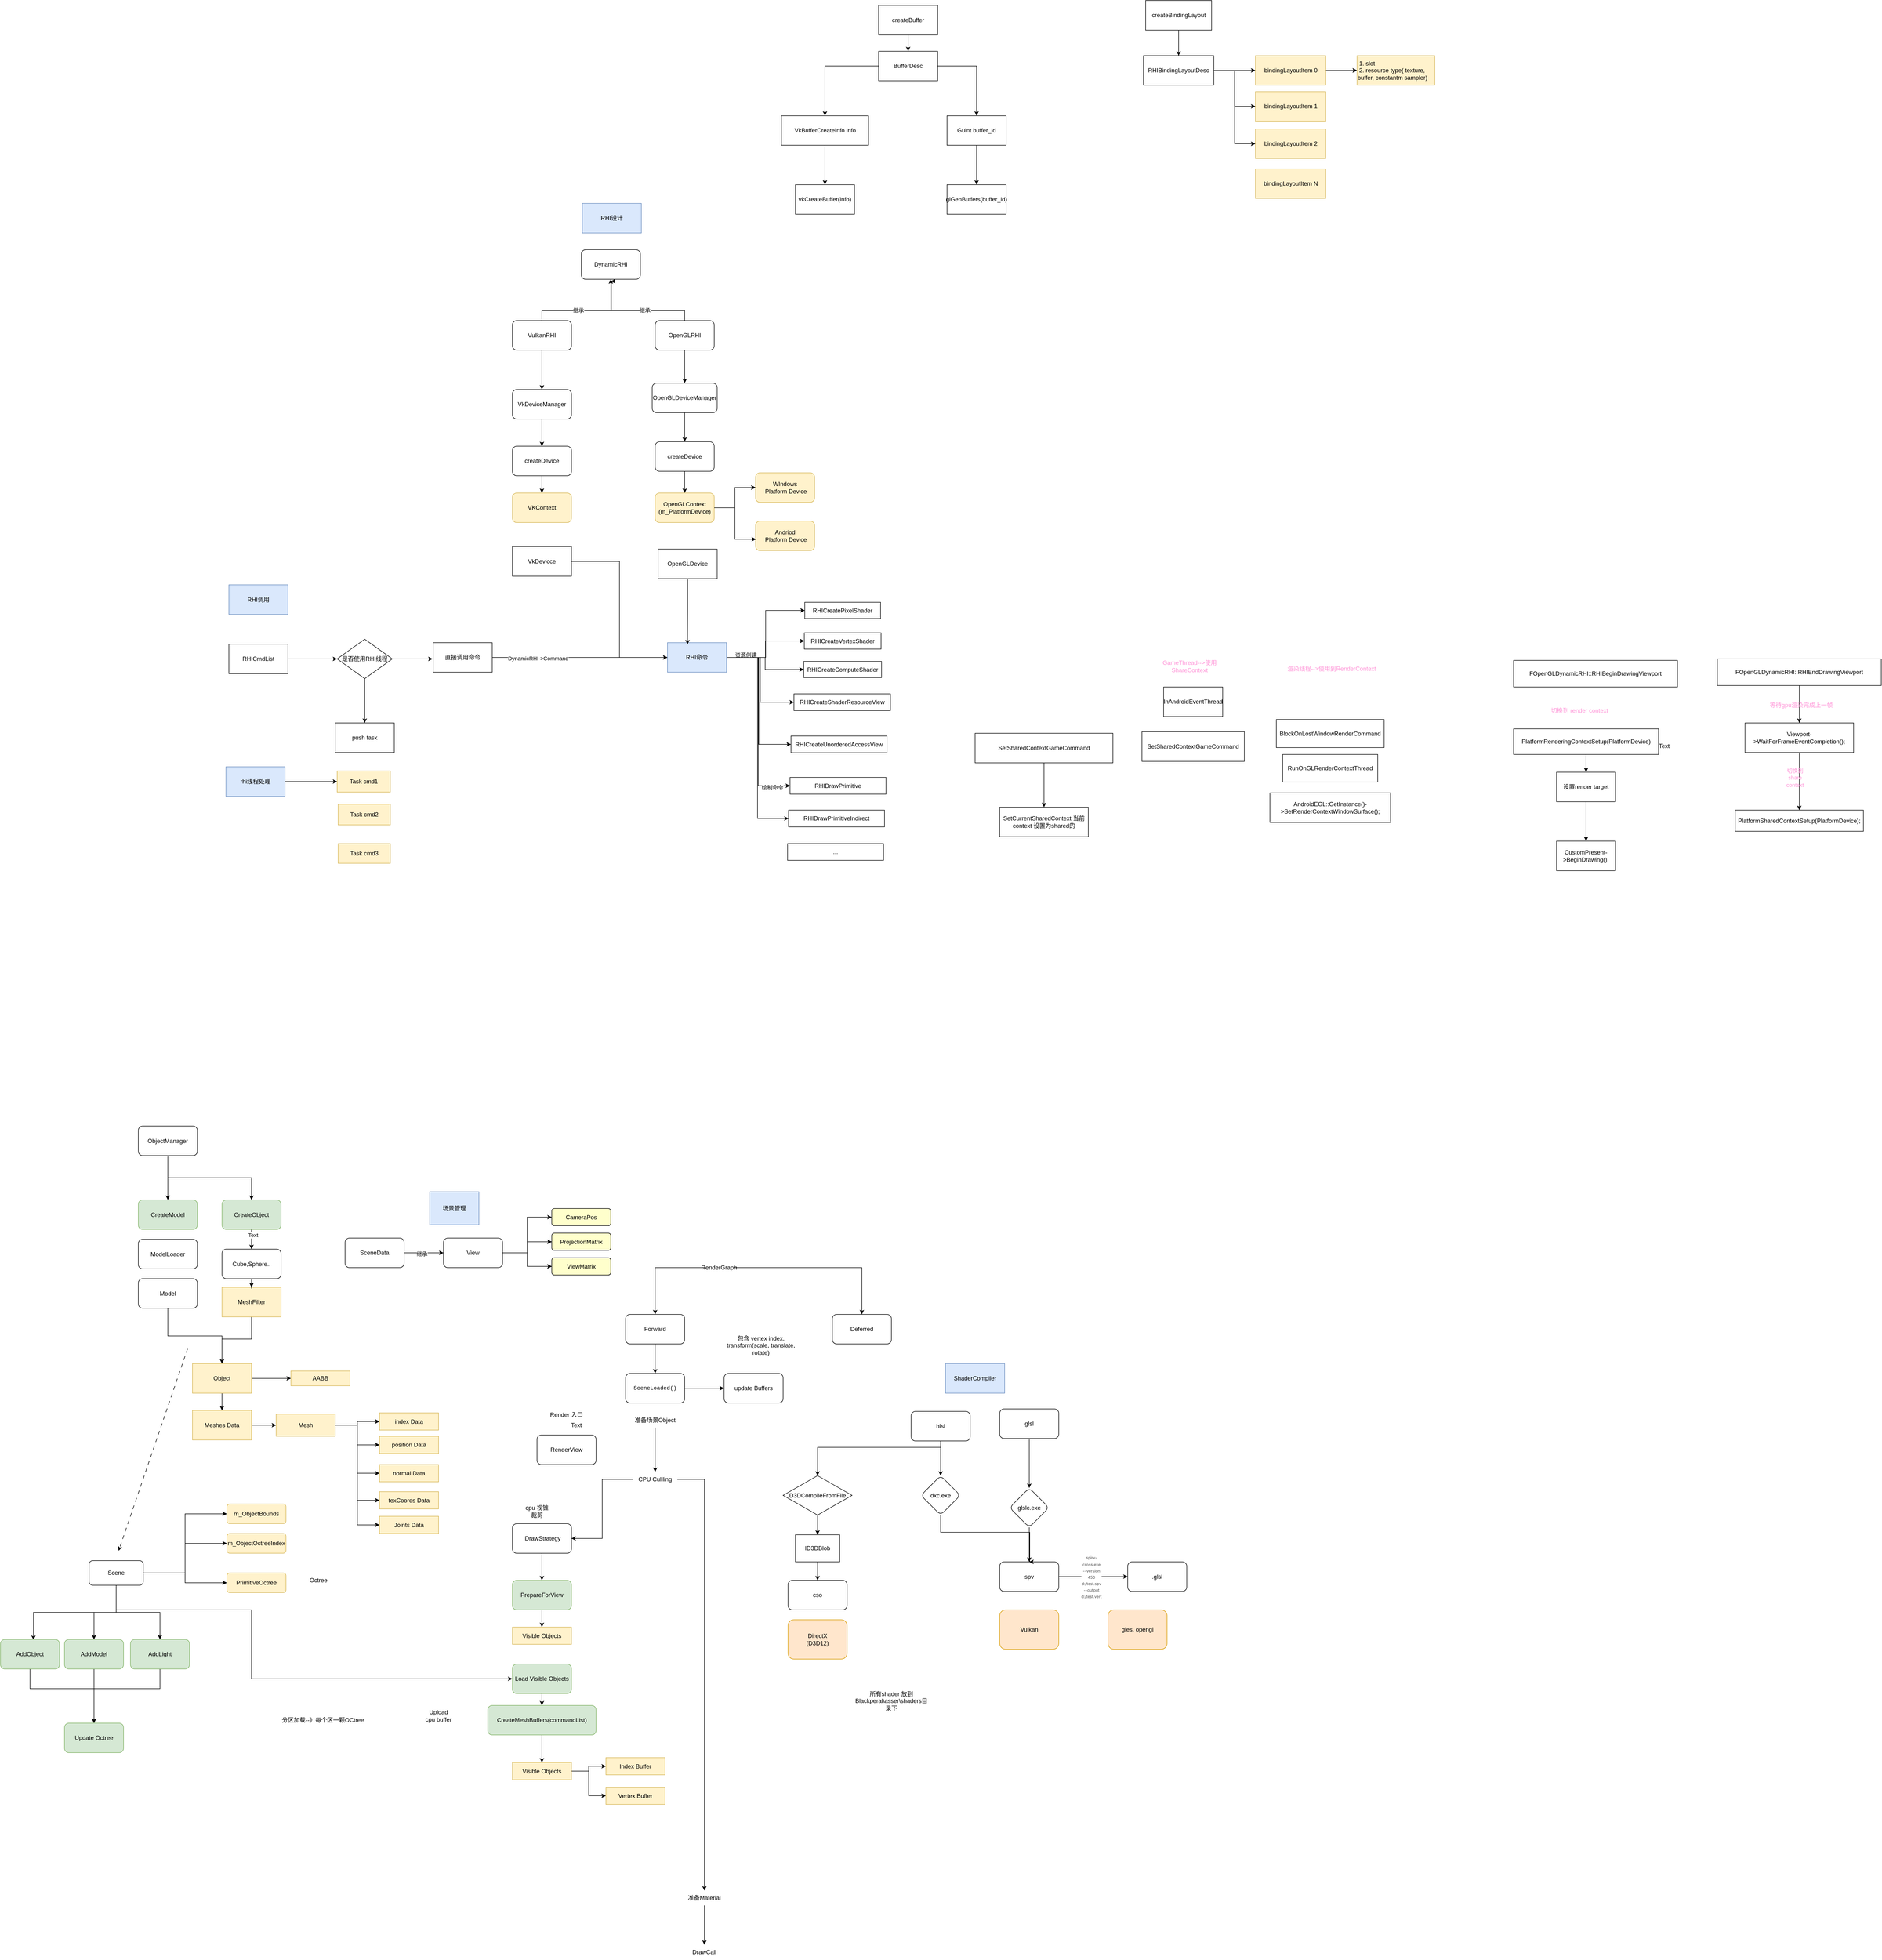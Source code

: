 <mxfile version="26.0.6">
  <diagram name="第 1 页" id="sPAzHPQsa-k4dK7YGP5Q">
    <mxGraphModel dx="1410" dy="3076" grid="0" gridSize="10" guides="1" tooltips="1" connect="1" arrows="1" fold="1" page="1" pageScale="1" pageWidth="827" pageHeight="1169" background="#FFFFFF" math="0" shadow="0">
      <root>
        <mxCell id="0" />
        <mxCell id="1" parent="0" />
        <mxCell id="hUuMY0uO9q-IGBFzty4h-4" value="" style="edgeStyle=orthogonalEdgeStyle;rounded=0;orthogonalLoop=1;jettySize=auto;html=1;" parent="1" source="hUuMY0uO9q-IGBFzty4h-1" target="hUuMY0uO9q-IGBFzty4h-3" edge="1">
          <mxGeometry relative="1" as="geometry" />
        </mxCell>
        <mxCell id="hUuMY0uO9q-IGBFzty4h-5" value="继承" style="edgeLabel;html=1;align=center;verticalAlign=middle;resizable=0;points=[];" parent="hUuMY0uO9q-IGBFzty4h-4" vertex="1" connectable="0">
          <mxGeometry x="-0.098" y="-2" relative="1" as="geometry">
            <mxPoint as="offset" />
          </mxGeometry>
        </mxCell>
        <mxCell id="hUuMY0uO9q-IGBFzty4h-1" value="SceneData" style="rounded=1;whiteSpace=wrap;html=1;" parent="1" vertex="1">
          <mxGeometry x="740" y="205" width="120" height="60" as="geometry" />
        </mxCell>
        <mxCell id="hUuMY0uO9q-IGBFzty4h-2" value="场景管理" style="text;strokeColor=#6c8ebf;align=center;fillColor=#dae8fc;html=1;verticalAlign=middle;whiteSpace=wrap;rounded=0;" parent="1" vertex="1">
          <mxGeometry x="912" y="111" width="100" height="67" as="geometry" />
        </mxCell>
        <mxCell id="hUuMY0uO9q-IGBFzty4h-36" value="" style="edgeStyle=orthogonalEdgeStyle;rounded=0;orthogonalLoop=1;jettySize=auto;html=1;" parent="1" source="hUuMY0uO9q-IGBFzty4h-3" target="hUuMY0uO9q-IGBFzty4h-35" edge="1">
          <mxGeometry relative="1" as="geometry" />
        </mxCell>
        <mxCell id="hUuMY0uO9q-IGBFzty4h-37" value="" style="edgeStyle=orthogonalEdgeStyle;rounded=0;orthogonalLoop=1;jettySize=auto;html=1;" parent="1" source="hUuMY0uO9q-IGBFzty4h-3" target="hUuMY0uO9q-IGBFzty4h-35" edge="1">
          <mxGeometry relative="1" as="geometry" />
        </mxCell>
        <mxCell id="hUuMY0uO9q-IGBFzty4h-38" value="" style="edgeStyle=orthogonalEdgeStyle;rounded=0;orthogonalLoop=1;jettySize=auto;html=1;" parent="1" source="hUuMY0uO9q-IGBFzty4h-3" target="hUuMY0uO9q-IGBFzty4h-35" edge="1">
          <mxGeometry relative="1" as="geometry" />
        </mxCell>
        <mxCell id="hUuMY0uO9q-IGBFzty4h-40" value="" style="edgeStyle=orthogonalEdgeStyle;rounded=0;orthogonalLoop=1;jettySize=auto;html=1;" parent="1" source="hUuMY0uO9q-IGBFzty4h-3" target="hUuMY0uO9q-IGBFzty4h-39" edge="1">
          <mxGeometry relative="1" as="geometry" />
        </mxCell>
        <mxCell id="hUuMY0uO9q-IGBFzty4h-41" value="" style="edgeStyle=orthogonalEdgeStyle;rounded=0;orthogonalLoop=1;jettySize=auto;html=1;" parent="1" source="hUuMY0uO9q-IGBFzty4h-3" target="hUuMY0uO9q-IGBFzty4h-39" edge="1">
          <mxGeometry relative="1" as="geometry" />
        </mxCell>
        <mxCell id="hUuMY0uO9q-IGBFzty4h-42" value="" style="edgeStyle=orthogonalEdgeStyle;rounded=0;orthogonalLoop=1;jettySize=auto;html=1;" parent="1" source="hUuMY0uO9q-IGBFzty4h-3" target="hUuMY0uO9q-IGBFzty4h-39" edge="1">
          <mxGeometry relative="1" as="geometry" />
        </mxCell>
        <mxCell id="hUuMY0uO9q-IGBFzty4h-44" style="edgeStyle=orthogonalEdgeStyle;rounded=0;orthogonalLoop=1;jettySize=auto;html=1;entryX=0;entryY=0.5;entryDx=0;entryDy=0;" parent="1" source="hUuMY0uO9q-IGBFzty4h-3" target="hUuMY0uO9q-IGBFzty4h-43" edge="1">
          <mxGeometry relative="1" as="geometry" />
        </mxCell>
        <mxCell id="hUuMY0uO9q-IGBFzty4h-3" value="View" style="whiteSpace=wrap;html=1;rounded=1;" parent="1" vertex="1">
          <mxGeometry x="940" y="205" width="120" height="60" as="geometry" />
        </mxCell>
        <mxCell id="MgfRzgL3T6wmWOwImIbP-51" value="" style="edgeStyle=orthogonalEdgeStyle;rounded=0;orthogonalLoop=1;jettySize=auto;html=1;" parent="1" source="hUuMY0uO9q-IGBFzty4h-6" target="MgfRzgL3T6wmWOwImIbP-50" edge="1">
          <mxGeometry relative="1" as="geometry" />
        </mxCell>
        <mxCell id="hUuMY0uO9q-IGBFzty4h-6" value="IDrawStrategy" style="rounded=1;whiteSpace=wrap;html=1;" parent="1" vertex="1">
          <mxGeometry x="1080" y="785" width="120" height="60" as="geometry" />
        </mxCell>
        <mxCell id="hUuMY0uO9q-IGBFzty4h-7" value="cpu 视锥裁剪" style="text;strokeColor=none;align=center;fillColor=none;html=1;verticalAlign=middle;whiteSpace=wrap;rounded=0;" parent="1" vertex="1">
          <mxGeometry x="1100" y="745" width="60" height="30" as="geometry" />
        </mxCell>
        <mxCell id="hUuMY0uO9q-IGBFzty4h-8" value="RenderView" style="rounded=1;whiteSpace=wrap;html=1;" parent="1" vertex="1">
          <mxGeometry x="1130" y="605" width="120" height="60" as="geometry" />
        </mxCell>
        <mxCell id="hUuMY0uO9q-IGBFzty4h-9" value="Render 入口" style="text;strokeColor=none;align=center;fillColor=none;html=1;verticalAlign=middle;whiteSpace=wrap;rounded=0;" parent="1" vertex="1">
          <mxGeometry x="1155" y="550" width="70" height="27.5" as="geometry" />
        </mxCell>
        <mxCell id="tY09kojCzDSQ_a5AY4Xm-8" style="edgeStyle=orthogonalEdgeStyle;rounded=0;orthogonalLoop=1;jettySize=auto;html=1;entryX=0.5;entryY=0;entryDx=0;entryDy=0;" parent="1" source="hUuMY0uO9q-IGBFzty4h-10" target="tY09kojCzDSQ_a5AY4Xm-5" edge="1">
          <mxGeometry relative="1" as="geometry" />
        </mxCell>
        <mxCell id="hUuMY0uO9q-IGBFzty4h-10" value="Forward" style="rounded=1;whiteSpace=wrap;html=1;" parent="1" vertex="1">
          <mxGeometry x="1310" y="360" width="120" height="60" as="geometry" />
        </mxCell>
        <mxCell id="hUuMY0uO9q-IGBFzty4h-13" style="edgeStyle=orthogonalEdgeStyle;rounded=0;orthogonalLoop=1;jettySize=auto;html=1;entryX=0.5;entryY=0;entryDx=0;entryDy=0;" parent="1" source="hUuMY0uO9q-IGBFzty4h-11" target="hUuMY0uO9q-IGBFzty4h-10" edge="1">
          <mxGeometry relative="1" as="geometry" />
        </mxCell>
        <mxCell id="hUuMY0uO9q-IGBFzty4h-15" style="edgeStyle=orthogonalEdgeStyle;rounded=0;orthogonalLoop=1;jettySize=auto;html=1;" parent="1" source="hUuMY0uO9q-IGBFzty4h-11" target="hUuMY0uO9q-IGBFzty4h-12" edge="1">
          <mxGeometry relative="1" as="geometry" />
        </mxCell>
        <mxCell id="hUuMY0uO9q-IGBFzty4h-11" value="RenderGraph" style="text;strokeColor=none;align=center;fillColor=none;html=1;verticalAlign=middle;whiteSpace=wrap;rounded=0;" parent="1" vertex="1">
          <mxGeometry x="1470" y="250" width="60" height="30" as="geometry" />
        </mxCell>
        <mxCell id="hUuMY0uO9q-IGBFzty4h-12" value="Deferred" style="rounded=1;whiteSpace=wrap;html=1;" parent="1" vertex="1">
          <mxGeometry x="1730" y="360" width="120" height="60" as="geometry" />
        </mxCell>
        <mxCell id="hUuMY0uO9q-IGBFzty4h-18" value="" style="edgeStyle=orthogonalEdgeStyle;rounded=0;orthogonalLoop=1;jettySize=auto;html=1;" parent="1" source="hUuMY0uO9q-IGBFzty4h-16" target="hUuMY0uO9q-IGBFzty4h-17" edge="1">
          <mxGeometry relative="1" as="geometry" />
        </mxCell>
        <mxCell id="hUuMY0uO9q-IGBFzty4h-16" value="准备场景Object" style="text;strokeColor=none;align=center;fillColor=none;html=1;verticalAlign=middle;whiteSpace=wrap;rounded=0;" parent="1" vertex="1">
          <mxGeometry x="1325" y="560" width="90" height="30" as="geometry" />
        </mxCell>
        <mxCell id="hUuMY0uO9q-IGBFzty4h-20" value="" style="edgeStyle=orthogonalEdgeStyle;rounded=0;orthogonalLoop=1;jettySize=auto;html=1;" parent="1" source="hUuMY0uO9q-IGBFzty4h-17" target="hUuMY0uO9q-IGBFzty4h-19" edge="1">
          <mxGeometry relative="1" as="geometry" />
        </mxCell>
        <mxCell id="MgfRzgL3T6wmWOwImIbP-49" style="edgeStyle=orthogonalEdgeStyle;rounded=0;orthogonalLoop=1;jettySize=auto;html=1;entryX=1;entryY=0.5;entryDx=0;entryDy=0;" parent="1" source="hUuMY0uO9q-IGBFzty4h-17" target="hUuMY0uO9q-IGBFzty4h-6" edge="1">
          <mxGeometry relative="1" as="geometry" />
        </mxCell>
        <mxCell id="hUuMY0uO9q-IGBFzty4h-17" value="CPU Culiling" style="text;strokeColor=none;align=center;fillColor=none;html=1;verticalAlign=middle;whiteSpace=wrap;rounded=0;" parent="1" vertex="1">
          <mxGeometry x="1325" y="680" width="90" height="30" as="geometry" />
        </mxCell>
        <mxCell id="hUuMY0uO9q-IGBFzty4h-22" value="" style="edgeStyle=orthogonalEdgeStyle;rounded=0;orthogonalLoop=1;jettySize=auto;html=1;" parent="1" source="hUuMY0uO9q-IGBFzty4h-19" target="hUuMY0uO9q-IGBFzty4h-21" edge="1">
          <mxGeometry relative="1" as="geometry" />
        </mxCell>
        <mxCell id="hUuMY0uO9q-IGBFzty4h-19" value="准备Material" style="text;strokeColor=none;align=center;fillColor=none;html=1;verticalAlign=middle;whiteSpace=wrap;rounded=0;" parent="1" vertex="1">
          <mxGeometry x="1430" y="1530" width="80" height="30" as="geometry" />
        </mxCell>
        <mxCell id="hUuMY0uO9q-IGBFzty4h-21" value="DrawCall" style="text;strokeColor=none;align=center;fillColor=none;html=1;verticalAlign=middle;whiteSpace=wrap;rounded=0;" parent="1" vertex="1">
          <mxGeometry x="1430" y="1640" width="80" height="30" as="geometry" />
        </mxCell>
        <mxCell id="hUuMY0uO9q-IGBFzty4h-25" value="" style="edgeStyle=orthogonalEdgeStyle;rounded=0;orthogonalLoop=1;jettySize=auto;html=1;entryX=0.558;entryY=0.017;entryDx=0;entryDy=0;entryPerimeter=0;exitX=0.5;exitY=1;exitDx=0;exitDy=0;" parent="1" source="hUuMY0uO9q-IGBFzty4h-23" target="MgfRzgL3T6wmWOwImIbP-8" edge="1">
          <mxGeometry relative="1" as="geometry">
            <mxPoint x="140" y="980" as="targetPoint" />
          </mxGeometry>
        </mxCell>
        <mxCell id="MgfRzgL3T6wmWOwImIbP-2" value="" style="edgeStyle=orthogonalEdgeStyle;rounded=0;orthogonalLoop=1;jettySize=auto;html=1;entryX=0;entryY=0.5;entryDx=0;entryDy=0;" parent="1" source="hUuMY0uO9q-IGBFzty4h-23" target="MgfRzgL3T6wmWOwImIbP-1" edge="1">
          <mxGeometry relative="1" as="geometry">
            <mxPoint x="420" y="810" as="targetPoint" />
          </mxGeometry>
        </mxCell>
        <mxCell id="MgfRzgL3T6wmWOwImIbP-4" style="edgeStyle=orthogonalEdgeStyle;rounded=0;orthogonalLoop=1;jettySize=auto;html=1;entryX=0;entryY=0.5;entryDx=0;entryDy=0;" parent="1" source="hUuMY0uO9q-IGBFzty4h-23" target="MgfRzgL3T6wmWOwImIbP-3" edge="1">
          <mxGeometry relative="1" as="geometry" />
        </mxCell>
        <mxCell id="MgfRzgL3T6wmWOwImIbP-7" style="edgeStyle=orthogonalEdgeStyle;rounded=0;orthogonalLoop=1;jettySize=auto;html=1;entryX=0;entryY=0.5;entryDx=0;entryDy=0;" parent="1" source="hUuMY0uO9q-IGBFzty4h-23" target="MgfRzgL3T6wmWOwImIbP-6" edge="1">
          <mxGeometry relative="1" as="geometry" />
        </mxCell>
        <mxCell id="MgfRzgL3T6wmWOwImIbP-10" style="edgeStyle=orthogonalEdgeStyle;rounded=0;orthogonalLoop=1;jettySize=auto;html=1;entryX=0.5;entryY=0;entryDx=0;entryDy=0;" parent="1" source="hUuMY0uO9q-IGBFzty4h-23" target="MgfRzgL3T6wmWOwImIbP-9" edge="1">
          <mxGeometry relative="1" as="geometry" />
        </mxCell>
        <mxCell id="MgfRzgL3T6wmWOwImIbP-11" style="edgeStyle=orthogonalEdgeStyle;rounded=0;orthogonalLoop=1;jettySize=auto;html=1;entryX=0.5;entryY=0;entryDx=0;entryDy=0;exitX=0.5;exitY=1;exitDx=0;exitDy=0;" parent="1" source="hUuMY0uO9q-IGBFzty4h-23" target="MgfRzgL3T6wmWOwImIbP-12" edge="1">
          <mxGeometry relative="1" as="geometry">
            <mxPoint x="310" y="1020" as="targetPoint" />
          </mxGeometry>
        </mxCell>
        <mxCell id="MgfRzgL3T6wmWOwImIbP-55" style="edgeStyle=orthogonalEdgeStyle;rounded=0;orthogonalLoop=1;jettySize=auto;html=1;entryX=0;entryY=0.5;entryDx=0;entryDy=0;" parent="1" source="hUuMY0uO9q-IGBFzty4h-23" target="MgfRzgL3T6wmWOwImIbP-54" edge="1">
          <mxGeometry relative="1" as="geometry">
            <Array as="points">
              <mxPoint x="275" y="960" />
              <mxPoint x="550" y="960" />
              <mxPoint x="550" y="1100" />
            </Array>
          </mxGeometry>
        </mxCell>
        <mxCell id="hUuMY0uO9q-IGBFzty4h-23" value="Scene" style="rounded=1;whiteSpace=wrap;html=1;" parent="1" vertex="1">
          <mxGeometry x="220" y="860" width="110" height="50" as="geometry" />
        </mxCell>
        <mxCell id="hUuMY0uO9q-IGBFzty4h-35" value="ProjectionMatrix" style="whiteSpace=wrap;html=1;rounded=1;fillColor=#FFFFCC;" parent="1" vertex="1">
          <mxGeometry x="1160" y="195" width="120" height="35" as="geometry" />
        </mxCell>
        <mxCell id="hUuMY0uO9q-IGBFzty4h-39" value="ViewMatrix" style="whiteSpace=wrap;html=1;rounded=1;fillColor=#FFFFCC;" parent="1" vertex="1">
          <mxGeometry x="1160" y="245" width="120" height="35" as="geometry" />
        </mxCell>
        <mxCell id="hUuMY0uO9q-IGBFzty4h-43" value="CameraPos" style="whiteSpace=wrap;html=1;rounded=1;fillColor=#FFFFCC;" parent="1" vertex="1">
          <mxGeometry x="1160" y="145" width="120" height="35" as="geometry" />
        </mxCell>
        <mxCell id="hUuMY0uO9q-IGBFzty4h-45" value="Octree" style="text;html=1;align=center;verticalAlign=middle;whiteSpace=wrap;rounded=0;" parent="1" vertex="1">
          <mxGeometry x="656" y="885" width="60" height="30" as="geometry" />
        </mxCell>
        <mxCell id="hUuMY0uO9q-IGBFzty4h-47" value="分区加载--》每个区一颗OCtree" style="text;html=1;align=center;verticalAlign=middle;whiteSpace=wrap;rounded=0;" parent="1" vertex="1">
          <mxGeometry x="500" y="1169" width="390" height="30" as="geometry" />
        </mxCell>
        <mxCell id="T4nZsIehLb6WltA8yQbx-1" value="ModelLoader" style="rounded=1;whiteSpace=wrap;html=1;" parent="1" vertex="1">
          <mxGeometry x="320" y="207.5" width="120" height="60" as="geometry" />
        </mxCell>
        <mxCell id="MgfRzgL3T6wmWOwImIbP-20" style="edgeStyle=orthogonalEdgeStyle;rounded=0;orthogonalLoop=1;jettySize=auto;html=1;" parent="1" source="T4nZsIehLb6WltA8yQbx-2" target="MgfRzgL3T6wmWOwImIbP-23" edge="1">
          <mxGeometry relative="1" as="geometry" />
        </mxCell>
        <mxCell id="T4nZsIehLb6WltA8yQbx-2" value="Model" style="rounded=1;whiteSpace=wrap;html=1;" parent="1" vertex="1">
          <mxGeometry x="320" y="287.5" width="120" height="60" as="geometry" />
        </mxCell>
        <mxCell id="MgfRzgL3T6wmWOwImIbP-1" value="m_ObjectBounds" style="whiteSpace=wrap;html=1;rounded=1;fillColor=#fff2cc;strokeColor=#d6b656;" parent="1" vertex="1">
          <mxGeometry x="500" y="745" width="120" height="40" as="geometry" />
        </mxCell>
        <mxCell id="MgfRzgL3T6wmWOwImIbP-3" value="m_ObjectOctreeIndex" style="whiteSpace=wrap;html=1;rounded=1;fillColor=#fff2cc;strokeColor=#d6b656;" parent="1" vertex="1">
          <mxGeometry x="500" y="805" width="120" height="40" as="geometry" />
        </mxCell>
        <mxCell id="MgfRzgL3T6wmWOwImIbP-6" value="PrimitiveOctree" style="whiteSpace=wrap;html=1;rounded=1;fillColor=#fff2cc;strokeColor=#d6b656;" parent="1" vertex="1">
          <mxGeometry x="500" y="885" width="120" height="40" as="geometry" />
        </mxCell>
        <mxCell id="MgfRzgL3T6wmWOwImIbP-41" style="edgeStyle=orthogonalEdgeStyle;rounded=0;orthogonalLoop=1;jettySize=auto;html=1;" parent="1" source="MgfRzgL3T6wmWOwImIbP-8" target="MgfRzgL3T6wmWOwImIbP-40" edge="1">
          <mxGeometry relative="1" as="geometry">
            <Array as="points">
              <mxPoint x="100" y="1120" />
              <mxPoint x="230" y="1120" />
            </Array>
          </mxGeometry>
        </mxCell>
        <mxCell id="MgfRzgL3T6wmWOwImIbP-8" value="AddObject" style="rounded=1;whiteSpace=wrap;html=1;fillColor=#d5e8d4;strokeColor=#82b366;" parent="1" vertex="1">
          <mxGeometry x="40" y="1020" width="120" height="60" as="geometry" />
        </mxCell>
        <mxCell id="MgfRzgL3T6wmWOwImIbP-42" style="edgeStyle=orthogonalEdgeStyle;rounded=0;orthogonalLoop=1;jettySize=auto;html=1;entryX=0.5;entryY=0;entryDx=0;entryDy=0;" parent="1" source="MgfRzgL3T6wmWOwImIbP-9" target="MgfRzgL3T6wmWOwImIbP-40" edge="1">
          <mxGeometry relative="1" as="geometry" />
        </mxCell>
        <mxCell id="MgfRzgL3T6wmWOwImIbP-9" value="AddModel" style="rounded=1;whiteSpace=wrap;html=1;fillColor=#d5e8d4;strokeColor=#82b366;" parent="1" vertex="1">
          <mxGeometry x="170" y="1020" width="120" height="60" as="geometry" />
        </mxCell>
        <mxCell id="MgfRzgL3T6wmWOwImIbP-43" style="edgeStyle=orthogonalEdgeStyle;rounded=0;orthogonalLoop=1;jettySize=auto;html=1;" parent="1" source="MgfRzgL3T6wmWOwImIbP-12" target="MgfRzgL3T6wmWOwImIbP-40" edge="1">
          <mxGeometry relative="1" as="geometry">
            <Array as="points">
              <mxPoint x="364" y="1120" />
              <mxPoint x="230" y="1120" />
            </Array>
          </mxGeometry>
        </mxCell>
        <mxCell id="MgfRzgL3T6wmWOwImIbP-12" value="AddLight" style="rounded=1;whiteSpace=wrap;html=1;fillColor=#d5e8d4;strokeColor=#82b366;" parent="1" vertex="1">
          <mxGeometry x="304" y="1020" width="120" height="60" as="geometry" />
        </mxCell>
        <mxCell id="MgfRzgL3T6wmWOwImIbP-15" style="edgeStyle=orthogonalEdgeStyle;rounded=0;orthogonalLoop=1;jettySize=auto;html=1;entryX=0.5;entryY=0;entryDx=0;entryDy=0;" parent="1" source="MgfRzgL3T6wmWOwImIbP-13" target="MgfRzgL3T6wmWOwImIbP-14" edge="1">
          <mxGeometry relative="1" as="geometry" />
        </mxCell>
        <mxCell id="MgfRzgL3T6wmWOwImIbP-16" style="edgeStyle=orthogonalEdgeStyle;rounded=0;orthogonalLoop=1;jettySize=auto;html=1;entryX=0.5;entryY=0;entryDx=0;entryDy=0;exitX=0.5;exitY=1;exitDx=0;exitDy=0;" parent="1" source="MgfRzgL3T6wmWOwImIbP-13" target="MgfRzgL3T6wmWOwImIbP-17" edge="1">
          <mxGeometry relative="1" as="geometry">
            <mxPoint x="440" y="117.5" as="targetPoint" />
          </mxGeometry>
        </mxCell>
        <mxCell id="MgfRzgL3T6wmWOwImIbP-13" value="ObjectManager" style="rounded=1;whiteSpace=wrap;html=1;" parent="1" vertex="1">
          <mxGeometry x="320" y="-22.5" width="120" height="60" as="geometry" />
        </mxCell>
        <mxCell id="MgfRzgL3T6wmWOwImIbP-14" value="CreateModel" style="rounded=1;whiteSpace=wrap;html=1;fillColor=#d5e8d4;strokeColor=#82b366;" parent="1" vertex="1">
          <mxGeometry x="320" y="127.5" width="120" height="60" as="geometry" />
        </mxCell>
        <mxCell id="MgfRzgL3T6wmWOwImIbP-19" style="edgeStyle=orthogonalEdgeStyle;rounded=0;orthogonalLoop=1;jettySize=auto;html=1;" parent="1" source="MgfRzgL3T6wmWOwImIbP-17" target="Yjt_kYv23aOcVGi6wH0f-3" edge="1">
          <mxGeometry relative="1" as="geometry" />
        </mxCell>
        <mxCell id="Yjt_kYv23aOcVGi6wH0f-2" value="Text" style="edgeLabel;html=1;align=center;verticalAlign=middle;resizable=0;points=[];" parent="MgfRzgL3T6wmWOwImIbP-19" vertex="1" connectable="0">
          <mxGeometry x="-0.45" y="3" relative="1" as="geometry">
            <mxPoint as="offset" />
          </mxGeometry>
        </mxCell>
        <mxCell id="MgfRzgL3T6wmWOwImIbP-17" value="CreateObject" style="rounded=1;whiteSpace=wrap;html=1;fillColor=#d5e8d4;strokeColor=#82b366;" parent="1" vertex="1">
          <mxGeometry x="490" y="127.5" width="120" height="60" as="geometry" />
        </mxCell>
        <mxCell id="MgfRzgL3T6wmWOwImIbP-22" value="" style="edgeStyle=orthogonalEdgeStyle;rounded=0;orthogonalLoop=1;jettySize=auto;html=1;exitX=1;exitY=0.5;exitDx=0;exitDy=0;" parent="1" source="MgfRzgL3T6wmWOwImIbP-23" target="MgfRzgL3T6wmWOwImIbP-21" edge="1">
          <mxGeometry relative="1" as="geometry" />
        </mxCell>
        <mxCell id="MgfRzgL3T6wmWOwImIbP-26" value="" style="edgeStyle=orthogonalEdgeStyle;rounded=0;orthogonalLoop=1;jettySize=auto;html=1;" parent="1" source="MgfRzgL3T6wmWOwImIbP-18" target="MgfRzgL3T6wmWOwImIbP-25" edge="1">
          <mxGeometry relative="1" as="geometry" />
        </mxCell>
        <mxCell id="MgfRzgL3T6wmWOwImIbP-18" value="Meshes Data" style="rounded=0;whiteSpace=wrap;html=1;fillColor=#fff2cc;strokeColor=#d6b656;" parent="1" vertex="1">
          <mxGeometry x="430" y="555" width="120" height="60" as="geometry" />
        </mxCell>
        <mxCell id="MgfRzgL3T6wmWOwImIbP-21" value="AABB" style="whiteSpace=wrap;html=1;fillColor=#fff2cc;strokeColor=#d6b656;rounded=0;" parent="1" vertex="1">
          <mxGeometry x="630" y="475" width="120" height="30" as="geometry" />
        </mxCell>
        <mxCell id="MgfRzgL3T6wmWOwImIbP-24" style="edgeStyle=orthogonalEdgeStyle;rounded=0;orthogonalLoop=1;jettySize=auto;html=1;entryX=0.5;entryY=0;entryDx=0;entryDy=0;" parent="1" source="MgfRzgL3T6wmWOwImIbP-23" target="MgfRzgL3T6wmWOwImIbP-18" edge="1">
          <mxGeometry relative="1" as="geometry" />
        </mxCell>
        <mxCell id="MgfRzgL3T6wmWOwImIbP-23" value="Object" style="rounded=0;whiteSpace=wrap;html=1;fillColor=#fff2cc;strokeColor=#d6b656;" parent="1" vertex="1">
          <mxGeometry x="430" y="460" width="120" height="60" as="geometry" />
        </mxCell>
        <mxCell id="MgfRzgL3T6wmWOwImIbP-28" value="" style="edgeStyle=orthogonalEdgeStyle;rounded=0;orthogonalLoop=1;jettySize=auto;html=1;" parent="1" source="MgfRzgL3T6wmWOwImIbP-25" target="MgfRzgL3T6wmWOwImIbP-27" edge="1">
          <mxGeometry relative="1" as="geometry" />
        </mxCell>
        <mxCell id="MgfRzgL3T6wmWOwImIbP-30" value="" style="edgeStyle=orthogonalEdgeStyle;rounded=0;orthogonalLoop=1;jettySize=auto;html=1;" parent="1" source="MgfRzgL3T6wmWOwImIbP-25" target="MgfRzgL3T6wmWOwImIbP-27" edge="1">
          <mxGeometry relative="1" as="geometry" />
        </mxCell>
        <mxCell id="MgfRzgL3T6wmWOwImIbP-32" style="edgeStyle=orthogonalEdgeStyle;rounded=0;orthogonalLoop=1;jettySize=auto;html=1;entryX=0;entryY=0.5;entryDx=0;entryDy=0;" parent="1" source="MgfRzgL3T6wmWOwImIbP-25" target="MgfRzgL3T6wmWOwImIbP-31" edge="1">
          <mxGeometry relative="1" as="geometry" />
        </mxCell>
        <mxCell id="MgfRzgL3T6wmWOwImIbP-37" style="edgeStyle=orthogonalEdgeStyle;rounded=0;orthogonalLoop=1;jettySize=auto;html=1;entryX=0;entryY=0.5;entryDx=0;entryDy=0;exitX=1;exitY=0.5;exitDx=0;exitDy=0;" parent="1" source="MgfRzgL3T6wmWOwImIbP-25" target="MgfRzgL3T6wmWOwImIbP-33" edge="1">
          <mxGeometry relative="1" as="geometry" />
        </mxCell>
        <mxCell id="MgfRzgL3T6wmWOwImIbP-38" style="edgeStyle=orthogonalEdgeStyle;rounded=0;orthogonalLoop=1;jettySize=auto;html=1;entryX=0;entryY=0.5;entryDx=0;entryDy=0;" parent="1" source="MgfRzgL3T6wmWOwImIbP-25" target="MgfRzgL3T6wmWOwImIbP-34" edge="1">
          <mxGeometry relative="1" as="geometry" />
        </mxCell>
        <mxCell id="MgfRzgL3T6wmWOwImIbP-39" style="edgeStyle=orthogonalEdgeStyle;rounded=0;orthogonalLoop=1;jettySize=auto;html=1;entryX=0;entryY=0.5;entryDx=0;entryDy=0;" parent="1" source="MgfRzgL3T6wmWOwImIbP-25" target="MgfRzgL3T6wmWOwImIbP-35" edge="1">
          <mxGeometry relative="1" as="geometry" />
        </mxCell>
        <mxCell id="MgfRzgL3T6wmWOwImIbP-25" value="Mesh" style="whiteSpace=wrap;html=1;fillColor=#fff2cc;strokeColor=#d6b656;rounded=0;" parent="1" vertex="1">
          <mxGeometry x="600" y="562.5" width="120" height="45" as="geometry" />
        </mxCell>
        <mxCell id="MgfRzgL3T6wmWOwImIbP-27" value="index Data" style="whiteSpace=wrap;html=1;fillColor=#fff2cc;strokeColor=#d6b656;rounded=0;" parent="1" vertex="1">
          <mxGeometry x="810" y="560" width="120" height="35" as="geometry" />
        </mxCell>
        <mxCell id="MgfRzgL3T6wmWOwImIbP-31" value="position Data" style="whiteSpace=wrap;html=1;fillColor=#fff2cc;strokeColor=#d6b656;rounded=0;" parent="1" vertex="1">
          <mxGeometry x="810" y="607.5" width="120" height="35" as="geometry" />
        </mxCell>
        <mxCell id="MgfRzgL3T6wmWOwImIbP-33" value="normal&lt;span style=&quot;color: rgba(0, 0, 0, 0); font-family: monospace; font-size: 0px; text-align: start; text-wrap: nowrap;&quot;&gt;%3CmxGraphModel%3E%3Croot%3E%3CmxCell%20id%3D%220%22%2F%3E%3CmxCell%20id%3D%221%22%20parent%3D%220%22%2F%3E%3CmxCell%20id%3D%222%22%20value%3D%22position%20Data%22%20style%3D%22whiteSpace%3Dwrap%3Bhtml%3D1%3BfillColor%3D%23fff2cc%3BstrokeColor%3D%23d6b656%3Brounded%3D0%3B%22%20vertex%3D%221%22%20parent%3D%221%22%3E%3CmxGeometry%20x%3D%22810%22%20y%3D%22607.5%22%20width%3D%22120%22%20height%3D%2235%22%20as%3D%22geometry%22%2F%3E%3C%2FmxCell%3E%3C%2Froot%3E%3C%2FmxGraphModel%3E&lt;/span&gt;&amp;nbsp;Data" style="whiteSpace=wrap;html=1;fillColor=#fff2cc;strokeColor=#d6b656;rounded=0;" parent="1" vertex="1">
          <mxGeometry x="810" y="665" width="120" height="35" as="geometry" />
        </mxCell>
        <mxCell id="MgfRzgL3T6wmWOwImIbP-34" value="texCoords&lt;span style=&quot;color: rgba(0, 0, 0, 0); font-family: monospace; font-size: 0px; text-align: start; text-wrap: nowrap;&quot;&gt;%3CmxGraphModel%3E%3Croot%3E%3CmxCell%20id%3D%220%22%2F%3E%3CmxCell%20id%3D%221%22%20parent%3D%220%22%2F%3E%3CmxCell%20id%3D%222%22%20value%3D%22normal%26lt%3Bspan%20style%3D%26quot%3Bcolor%3A%20rgba(0%2C%200%2C%200%2C%200)%3B%20font-family%3A%20monospace%3B%20font-size%3A%200px%3B%20text-align%3A%20start%3B%20text-wrap%3A%20nowrap%3B%26quot%3B%26gt%3B%253CmxGraphModel%253E%253Croot%253E%253CmxCell%2520id%253D%25220%2522%252F%253E%253CmxCell%2520id%253D%25221%2522%2520parent%253D%25220%2522%252F%253E%253CmxCell%2520id%253D%25222%2522%2520value%253D%2522position%2520Data%2522%2520style%253D%2522whiteSpace%253Dwrap%253Bhtml%253D1%253BfillColor%253D%2523fff2cc%253BstrokeColor%253D%2523d6b656%253Brounded%253D0%253B%2522%2520vertex%253D%25221%2522%2520parent%253D%25221%2522%253E%253CmxGeometry%2520x%253D%2522810%2522%2520y%253D%2522607.5%2522%2520width%253D%2522120%2522%2520height%253D%252235%2522%2520as%253D%2522geometry%2522%252F%253E%253C%252FmxCell%253E%253C%252Froot%253E%253C%252FmxGraphModel%253E%26lt%3B%2Fspan%26gt%3B%26amp%3Bnbsp%3BData%22%20style%3D%22whiteSpace%3Dwrap%3Bhtml%3D1%3BfillColor%3D%23fff2cc%3BstrokeColor%3D%23d6b656%3Brounded%3D0%3B%22%20vertex%3D%221%22%20parent%3D%221%22%3E%3CmxGeometry%20x%3D%22800%22%20y%3D%22665%22%20width%3D%22120%22%20height%3D%2235%22%20as%3D%22geometry%22%2F%3E%3C%2FmxCell%3E%3C%2Froot%3E%3C%2FmxGraphModel%3E&lt;/span&gt;&amp;nbsp;Data" style="whiteSpace=wrap;html=1;fillColor=#fff2cc;strokeColor=#d6b656;rounded=0;" parent="1" vertex="1">
          <mxGeometry x="810" y="720" width="120" height="35" as="geometry" />
        </mxCell>
        <mxCell id="MgfRzgL3T6wmWOwImIbP-35" value="Joints&lt;span style=&quot;color: rgba(0, 0, 0, 0); font-family: monospace; font-size: 0px; text-align: start; text-wrap: nowrap;&quot;&gt;%3CmxGraphModel%3E%3Croot%3E%3CmxCell%20id%3D%220%22%2F%3E%3CmxCell%20id%3D%221%22%20parent%3D%220%22%2F%3E%3CmxCell%20id%3D%222%22%20value%3D%22normal%26lt%3Bspan%20style%3D%26quot%3Bcolor%3A%20rgba(0%2C%200%2C%200%2C%200)%3B%20font-family%3A%20monospace%3B%20font-size%3A%200px%3B%20text-align%3A%20start%3B%20text-wrap%3A%20nowrap%3B%26quot%3B%26gt%3B%253CmxGraphModel%253E%253Croot%253E%253CmxCell%2520id%253D%25220%2522%252F%253E%253CmxCell%2520id%253D%25221%2522%2520parent%253D%25220%2522%252F%253E%253CmxCell%2520id%253D%25222%2522%2520value%253D%2522position%2520Data%2522%2520style%253D%2522whiteSpace%253Dwrap%253Bhtml%253D1%253BfillColor%253D%2523fff2cc%253BstrokeColor%253D%2523d6b656%253Brounded%253D0%253B%2522%2520vertex%253D%25221%2522%2520parent%253D%25221%2522%253E%253CmxGeometry%2520x%253D%2522810%2522%2520y%253D%2522607.5%2522%2520width%253D%2522120%2522%2520height%253D%252235%2522%2520as%253D%2522geometry%2522%252F%253E%253C%252FmxCell%253E%253C%252Froot%253E%253C%252FmxGraphModel%253E%26lt%3B%2Fspan%26gt%3B%26amp%3Bnbsp%3BData%22%20style%3D%22whiteSpace%3Dwrap%3Bhtml%3D1%3BfillColor%3D%23fff2cc%3BstrokeColor%3D%23d6b656%3Brounded%3D0%3B%22%20vertex%3D%221%22%20parent%3D%221%22%3E%3CmxGeometry%20x%3D%22800%22%20y%3D%22665%22%20width%3D%22120%22%20height%3D%2235%22%20as%3D%22geometry%22%2F%3E%3C%2FmxCell%3E%3C%2Froot%3E%3C%2FmxGraphModel%3E&lt;/span&gt;&amp;nbsp;Data" style="whiteSpace=wrap;html=1;fillColor=#fff2cc;strokeColor=#d6b656;rounded=0;" parent="1" vertex="1">
          <mxGeometry x="810" y="770" width="120" height="35" as="geometry" />
        </mxCell>
        <mxCell id="MgfRzgL3T6wmWOwImIbP-40" value="Update Octree" style="rounded=1;whiteSpace=wrap;html=1;fillColor=#d5e8d4;strokeColor=#82b366;" parent="1" vertex="1">
          <mxGeometry x="170" y="1190" width="120" height="60" as="geometry" />
        </mxCell>
        <mxCell id="MgfRzgL3T6wmWOwImIbP-48" value="" style="endArrow=classic;html=1;rounded=0;dashed=1;dashPattern=8 8;" parent="1" edge="1">
          <mxGeometry width="50" height="50" relative="1" as="geometry">
            <mxPoint x="420" y="430" as="sourcePoint" />
            <mxPoint x="280" y="840" as="targetPoint" />
          </mxGeometry>
        </mxCell>
        <mxCell id="MgfRzgL3T6wmWOwImIbP-53" style="edgeStyle=orthogonalEdgeStyle;rounded=0;orthogonalLoop=1;jettySize=auto;html=1;entryX=0.5;entryY=0;entryDx=0;entryDy=0;" parent="1" source="MgfRzgL3T6wmWOwImIbP-50" target="MgfRzgL3T6wmWOwImIbP-52" edge="1">
          <mxGeometry relative="1" as="geometry" />
        </mxCell>
        <mxCell id="MgfRzgL3T6wmWOwImIbP-50" value="PrepareForView" style="whiteSpace=wrap;html=1;rounded=1;fillColor=#d5e8d4;strokeColor=#82b366;" parent="1" vertex="1">
          <mxGeometry x="1080" y="900" width="120" height="60" as="geometry" />
        </mxCell>
        <mxCell id="MgfRzgL3T6wmWOwImIbP-52" value="Visible Objects" style="whiteSpace=wrap;html=1;fillColor=#fff2cc;strokeColor=#d6b656;rounded=0;" parent="1" vertex="1">
          <mxGeometry x="1080" y="995" width="120" height="35" as="geometry" />
        </mxCell>
        <mxCell id="MgfRzgL3T6wmWOwImIbP-59" value="" style="edgeStyle=orthogonalEdgeStyle;rounded=0;orthogonalLoop=1;jettySize=auto;html=1;entryX=0.5;entryY=0;entryDx=0;entryDy=0;" parent="1" source="MgfRzgL3T6wmWOwImIbP-54" target="MgfRzgL3T6wmWOwImIbP-60" edge="1">
          <mxGeometry relative="1" as="geometry">
            <mxPoint x="1140.059" y="1154" as="targetPoint" />
          </mxGeometry>
        </mxCell>
        <mxCell id="MgfRzgL3T6wmWOwImIbP-54" value="Load Visible Objects" style="whiteSpace=wrap;html=1;rounded=1;fillColor=#d5e8d4;strokeColor=#82b366;" parent="1" vertex="1">
          <mxGeometry x="1080" y="1070" width="120" height="60" as="geometry" />
        </mxCell>
        <mxCell id="MgfRzgL3T6wmWOwImIbP-63" value="" style="edgeStyle=orthogonalEdgeStyle;rounded=0;orthogonalLoop=1;jettySize=auto;html=1;" parent="1" source="MgfRzgL3T6wmWOwImIbP-56" target="MgfRzgL3T6wmWOwImIbP-62" edge="1">
          <mxGeometry relative="1" as="geometry" />
        </mxCell>
        <mxCell id="MgfRzgL3T6wmWOwImIbP-65" style="edgeStyle=orthogonalEdgeStyle;rounded=0;orthogonalLoop=1;jettySize=auto;html=1;entryX=0;entryY=0.5;entryDx=0;entryDy=0;" parent="1" source="MgfRzgL3T6wmWOwImIbP-56" target="MgfRzgL3T6wmWOwImIbP-64" edge="1">
          <mxGeometry relative="1" as="geometry" />
        </mxCell>
        <mxCell id="MgfRzgL3T6wmWOwImIbP-56" value="Visible Objects" style="whiteSpace=wrap;html=1;fillColor=#fff2cc;strokeColor=#d6b656;rounded=0;" parent="1" vertex="1">
          <mxGeometry x="1080" y="1270" width="120" height="35" as="geometry" />
        </mxCell>
        <mxCell id="MgfRzgL3T6wmWOwImIbP-61" style="edgeStyle=orthogonalEdgeStyle;rounded=0;orthogonalLoop=1;jettySize=auto;html=1;entryX=0.5;entryY=0;entryDx=0;entryDy=0;" parent="1" source="MgfRzgL3T6wmWOwImIbP-60" target="MgfRzgL3T6wmWOwImIbP-56" edge="1">
          <mxGeometry relative="1" as="geometry" />
        </mxCell>
        <mxCell id="MgfRzgL3T6wmWOwImIbP-60" value="CreateMeshBuffers(commandList)" style="whiteSpace=wrap;html=1;rounded=1;fillColor=#d5e8d4;strokeColor=#82b366;" parent="1" vertex="1">
          <mxGeometry x="1030" y="1154" width="220" height="60" as="geometry" />
        </mxCell>
        <mxCell id="MgfRzgL3T6wmWOwImIbP-62" value="Index Buffer" style="whiteSpace=wrap;html=1;fillColor=#fff2cc;strokeColor=#d6b656;rounded=0;" parent="1" vertex="1">
          <mxGeometry x="1270" y="1260" width="120" height="35" as="geometry" />
        </mxCell>
        <mxCell id="MgfRzgL3T6wmWOwImIbP-64" value="Vertex Buffer" style="whiteSpace=wrap;html=1;fillColor=#fff2cc;strokeColor=#d6b656;rounded=0;" parent="1" vertex="1">
          <mxGeometry x="1270" y="1320" width="120" height="35" as="geometry" />
        </mxCell>
        <mxCell id="6-FD1GlZugfx3W7xpsyo-1" value="ShaderCompiler" style="rounded=0;whiteSpace=wrap;html=1;fillColor=#dae8fc;strokeColor=#6c8ebf;" parent="1" vertex="1">
          <mxGeometry x="1960" y="460" width="120" height="60" as="geometry" />
        </mxCell>
        <mxCell id="6-FD1GlZugfx3W7xpsyo-9" style="edgeStyle=orthogonalEdgeStyle;rounded=0;orthogonalLoop=1;jettySize=auto;html=1;entryX=0.5;entryY=0;entryDx=0;entryDy=0;" parent="1" source="6-FD1GlZugfx3W7xpsyo-2" target="6-FD1GlZugfx3W7xpsyo-8" edge="1">
          <mxGeometry relative="1" as="geometry" />
        </mxCell>
        <mxCell id="6-FD1GlZugfx3W7xpsyo-19" style="edgeStyle=orthogonalEdgeStyle;rounded=0;orthogonalLoop=1;jettySize=auto;html=1;entryX=0.5;entryY=0;entryDx=0;entryDy=0;" parent="1" source="6-FD1GlZugfx3W7xpsyo-2" target="6-FD1GlZugfx3W7xpsyo-12" edge="1">
          <mxGeometry relative="1" as="geometry">
            <Array as="points">
              <mxPoint x="1950" y="630" />
              <mxPoint x="1700" y="630" />
            </Array>
          </mxGeometry>
        </mxCell>
        <mxCell id="6-FD1GlZugfx3W7xpsyo-2" value="hlsl" style="rounded=1;whiteSpace=wrap;html=1;" parent="1" vertex="1">
          <mxGeometry x="1890" y="557" width="120" height="60" as="geometry" />
        </mxCell>
        <mxCell id="tY09kojCzDSQ_a5AY4Xm-3" style="edgeStyle=orthogonalEdgeStyle;rounded=0;orthogonalLoop=1;jettySize=auto;html=1;entryX=0;entryY=0.5;entryDx=0;entryDy=0;" parent="1" source="6-FD1GlZugfx3W7xpsyo-3" target="tY09kojCzDSQ_a5AY4Xm-2" edge="1">
          <mxGeometry relative="1" as="geometry" />
        </mxCell>
        <mxCell id="tY09kojCzDSQ_a5AY4Xm-4" value="&lt;span style=&quot;color: rgb(77, 77, 77); font-family: -apple-system, &amp;quot;SF UI Text&amp;quot;, Arial, &amp;quot;PingFang SC&amp;quot;, &amp;quot;Hiragino Sans GB&amp;quot;, &amp;quot;Microsoft YaHei&amp;quot;, &amp;quot;WenQuanYi Micro Hei&amp;quot;, sans-serif, SimHei, SimSun; text-align: start; text-wrap: wrap;&quot;&gt;&lt;font style=&quot;font-size: 8px;&quot;&gt;spirv-cross.exe --version 450 d:/test.spv --output d:/test.vert&lt;/font&gt;&lt;/span&gt;" style="edgeLabel;html=1;align=center;verticalAlign=middle;resizable=0;points=[];" parent="tY09kojCzDSQ_a5AY4Xm-3" vertex="1" connectable="0">
          <mxGeometry x="-0.057" y="1" relative="1" as="geometry">
            <mxPoint y="1" as="offset" />
          </mxGeometry>
        </mxCell>
        <mxCell id="6-FD1GlZugfx3W7xpsyo-3" value="spv" style="rounded=1;whiteSpace=wrap;html=1;" parent="1" vertex="1">
          <mxGeometry x="2070" y="862.5" width="120" height="60" as="geometry" />
        </mxCell>
        <mxCell id="6-FD1GlZugfx3W7xpsyo-6" value="" style="edgeStyle=orthogonalEdgeStyle;rounded=0;orthogonalLoop=1;jettySize=auto;html=1;" parent="1" source="6-FD1GlZugfx3W7xpsyo-4" target="6-FD1GlZugfx3W7xpsyo-5" edge="1">
          <mxGeometry relative="1" as="geometry" />
        </mxCell>
        <mxCell id="6-FD1GlZugfx3W7xpsyo-4" value="glsl" style="rounded=1;whiteSpace=wrap;html=1;" parent="1" vertex="1">
          <mxGeometry x="2070" y="552" width="120" height="60" as="geometry" />
        </mxCell>
        <mxCell id="6-FD1GlZugfx3W7xpsyo-7" style="edgeStyle=orthogonalEdgeStyle;rounded=0;orthogonalLoop=1;jettySize=auto;html=1;entryX=0.5;entryY=0;entryDx=0;entryDy=0;" parent="1" source="6-FD1GlZugfx3W7xpsyo-5" target="6-FD1GlZugfx3W7xpsyo-3" edge="1">
          <mxGeometry relative="1" as="geometry" />
        </mxCell>
        <mxCell id="6-FD1GlZugfx3W7xpsyo-5" value="glslc.exe" style="rhombus;whiteSpace=wrap;html=1;rounded=1;" parent="1" vertex="1">
          <mxGeometry x="2090" y="712.5" width="80" height="80" as="geometry" />
        </mxCell>
        <mxCell id="6-FD1GlZugfx3W7xpsyo-10" style="edgeStyle=orthogonalEdgeStyle;rounded=0;orthogonalLoop=1;jettySize=auto;html=1;" parent="1" source="6-FD1GlZugfx3W7xpsyo-8" edge="1">
          <mxGeometry relative="1" as="geometry">
            <mxPoint x="2130" y="862.5" as="targetPoint" />
            <Array as="points">
              <mxPoint x="1950" y="802.5" />
              <mxPoint x="2131" y="802.5" />
            </Array>
          </mxGeometry>
        </mxCell>
        <mxCell id="6-FD1GlZugfx3W7xpsyo-8" value="dxc.exe" style="rhombus;whiteSpace=wrap;html=1;rounded=1;" parent="1" vertex="1">
          <mxGeometry x="1910" y="687.5" width="80" height="80" as="geometry" />
        </mxCell>
        <mxCell id="6-FD1GlZugfx3W7xpsyo-11" value="gles, opengl" style="rounded=1;whiteSpace=wrap;html=1;fillColor=#ffe6cc;strokeColor=#d79b00;" parent="1" vertex="1">
          <mxGeometry x="2290" y="960" width="120" height="80" as="geometry" />
        </mxCell>
        <mxCell id="6-FD1GlZugfx3W7xpsyo-14" value="" style="edgeStyle=orthogonalEdgeStyle;rounded=0;orthogonalLoop=1;jettySize=auto;html=1;" parent="1" source="6-FD1GlZugfx3W7xpsyo-12" target="6-FD1GlZugfx3W7xpsyo-13" edge="1">
          <mxGeometry relative="1" as="geometry" />
        </mxCell>
        <mxCell id="6-FD1GlZugfx3W7xpsyo-12" value="D3DCompileFromFile" style="rhombus;whiteSpace=wrap;html=1;" parent="1" vertex="1">
          <mxGeometry x="1630" y="687.5" width="140" height="80" as="geometry" />
        </mxCell>
        <mxCell id="6-FD1GlZugfx3W7xpsyo-18" style="edgeStyle=orthogonalEdgeStyle;rounded=0;orthogonalLoop=1;jettySize=auto;html=1;entryX=0.5;entryY=0;entryDx=0;entryDy=0;" parent="1" source="6-FD1GlZugfx3W7xpsyo-13" target="6-FD1GlZugfx3W7xpsyo-17" edge="1">
          <mxGeometry relative="1" as="geometry" />
        </mxCell>
        <mxCell id="6-FD1GlZugfx3W7xpsyo-13" value="ID3DBlob" style="whiteSpace=wrap;html=1;" parent="1" vertex="1">
          <mxGeometry x="1655" y="807.5" width="90" height="55" as="geometry" />
        </mxCell>
        <mxCell id="6-FD1GlZugfx3W7xpsyo-15" value="Vulkan" style="rounded=1;whiteSpace=wrap;html=1;fillColor=#ffe6cc;strokeColor=#d79b00;" parent="1" vertex="1">
          <mxGeometry x="2070" y="960" width="120" height="80" as="geometry" />
        </mxCell>
        <mxCell id="6-FD1GlZugfx3W7xpsyo-16" value="DirectX&lt;div&gt;(D3D12)&lt;/div&gt;" style="rounded=1;whiteSpace=wrap;html=1;fillColor=#ffe6cc;strokeColor=#d79b00;" parent="1" vertex="1">
          <mxGeometry x="1640" y="980" width="120" height="80" as="geometry" />
        </mxCell>
        <mxCell id="6-FD1GlZugfx3W7xpsyo-17" value="cso" style="rounded=1;whiteSpace=wrap;html=1;" parent="1" vertex="1">
          <mxGeometry x="1640" y="900" width="120" height="60" as="geometry" />
        </mxCell>
        <mxCell id="6-FD1GlZugfx3W7xpsyo-20" value="所有shader 放到Blackperal\asser\shaders目录下" style="text;html=1;align=center;verticalAlign=middle;whiteSpace=wrap;rounded=0;" parent="1" vertex="1">
          <mxGeometry x="1770" y="1130" width="160" height="30" as="geometry" />
        </mxCell>
        <mxCell id="Yjt_kYv23aOcVGi6wH0f-6" style="edgeStyle=orthogonalEdgeStyle;rounded=0;orthogonalLoop=1;jettySize=auto;html=1;" parent="1" source="Yjt_kYv23aOcVGi6wH0f-1" target="MgfRzgL3T6wmWOwImIbP-23" edge="1">
          <mxGeometry relative="1" as="geometry">
            <Array as="points">
              <mxPoint x="550" y="410" />
              <mxPoint x="490" y="410" />
            </Array>
          </mxGeometry>
        </mxCell>
        <mxCell id="Yjt_kYv23aOcVGi6wH0f-1" value="MeshFilter" style="rounded=0;whiteSpace=wrap;html=1;fillColor=#fff2cc;strokeColor=#d6b656;" parent="1" vertex="1">
          <mxGeometry x="490" y="305" width="120" height="60" as="geometry" />
        </mxCell>
        <mxCell id="Yjt_kYv23aOcVGi6wH0f-5" style="edgeStyle=orthogonalEdgeStyle;rounded=0;orthogonalLoop=1;jettySize=auto;html=1;" parent="1" source="Yjt_kYv23aOcVGi6wH0f-3" target="Yjt_kYv23aOcVGi6wH0f-1" edge="1">
          <mxGeometry relative="1" as="geometry" />
        </mxCell>
        <mxCell id="Yjt_kYv23aOcVGi6wH0f-3" value="Cube,Sphere.." style="rounded=1;whiteSpace=wrap;html=1;" parent="1" vertex="1">
          <mxGeometry x="490" y="227.5" width="120" height="60" as="geometry" />
        </mxCell>
        <mxCell id="tY09kojCzDSQ_a5AY4Xm-2" value=".glsl" style="rounded=1;whiteSpace=wrap;html=1;" parent="1" vertex="1">
          <mxGeometry x="2330" y="862.5" width="120" height="60" as="geometry" />
        </mxCell>
        <mxCell id="tY09kojCzDSQ_a5AY4Xm-7" value="" style="edgeStyle=orthogonalEdgeStyle;rounded=0;orthogonalLoop=1;jettySize=auto;html=1;" parent="1" source="tY09kojCzDSQ_a5AY4Xm-5" target="tY09kojCzDSQ_a5AY4Xm-6" edge="1">
          <mxGeometry relative="1" as="geometry" />
        </mxCell>
        <mxCell id="tY09kojCzDSQ_a5AY4Xm-5" value="&lt;div style=&quot;font-family: Consolas, &amp;quot;Courier New&amp;quot;, monospace; font-size: 11.2px; line-height: 15px; white-space: pre;&quot;&gt;SceneLoaded()&lt;/div&gt;" style="rounded=1;whiteSpace=wrap;html=1;" parent="1" vertex="1">
          <mxGeometry x="1310" y="480" width="120" height="60" as="geometry" />
        </mxCell>
        <mxCell id="tY09kojCzDSQ_a5AY4Xm-6" value="update Buffers" style="whiteSpace=wrap;html=1;rounded=1;" parent="1" vertex="1">
          <mxGeometry x="1510" y="480" width="120" height="60" as="geometry" />
        </mxCell>
        <mxCell id="tY09kojCzDSQ_a5AY4Xm-9" value="Text" style="text;html=1;align=center;verticalAlign=middle;whiteSpace=wrap;rounded=0;" parent="1" vertex="1">
          <mxGeometry x="1180" y="570" width="60" height="30" as="geometry" />
        </mxCell>
        <mxCell id="tY09kojCzDSQ_a5AY4Xm-10" value="包含 vertex index, transform(scale, translate, rotate)" style="text;html=1;align=center;verticalAlign=middle;whiteSpace=wrap;rounded=0;" parent="1" vertex="1">
          <mxGeometry x="1510" y="390" width="150" height="65" as="geometry" />
        </mxCell>
        <mxCell id="tY09kojCzDSQ_a5AY4Xm-13" value="Upload cpu buffer" style="text;html=1;align=center;verticalAlign=middle;whiteSpace=wrap;rounded=0;" parent="1" vertex="1">
          <mxGeometry x="900" y="1160" width="60" height="30" as="geometry" />
        </mxCell>
        <mxCell id="9GmTmXGZ_OdnxfaaxI5Z-8" style="edgeStyle=orthogonalEdgeStyle;rounded=0;orthogonalLoop=1;jettySize=auto;html=1;" parent="1" source="9GmTmXGZ_OdnxfaaxI5Z-3" edge="1">
          <mxGeometry relative="1" as="geometry">
            <mxPoint x="1280" y="-1738" as="targetPoint" />
            <Array as="points">
              <mxPoint x="1430" y="-1678" />
              <mxPoint x="1281" y="-1678" />
            </Array>
          </mxGeometry>
        </mxCell>
        <mxCell id="9GmTmXGZ_OdnxfaaxI5Z-9" value="继承" style="edgeLabel;html=1;align=center;verticalAlign=middle;resizable=0;points=[];" parent="9GmTmXGZ_OdnxfaaxI5Z-8" vertex="1" connectable="0">
          <mxGeometry x="-0.118" y="-1" relative="1" as="geometry">
            <mxPoint as="offset" />
          </mxGeometry>
        </mxCell>
        <mxCell id="exIawiy5185HnBz7a9_Q-6" style="edgeStyle=orthogonalEdgeStyle;rounded=0;orthogonalLoop=1;jettySize=auto;html=1;" parent="1" source="9GmTmXGZ_OdnxfaaxI5Z-3" target="exIawiy5185HnBz7a9_Q-5" edge="1">
          <mxGeometry relative="1" as="geometry" />
        </mxCell>
        <mxCell id="9GmTmXGZ_OdnxfaaxI5Z-3" value="OpenGLRHI" style="rounded=1;whiteSpace=wrap;html=1;" parent="1" vertex="1">
          <mxGeometry x="1370" y="-1658" width="120" height="60" as="geometry" />
        </mxCell>
        <mxCell id="9GmTmXGZ_OdnxfaaxI5Z-7" style="edgeStyle=orthogonalEdgeStyle;rounded=0;orthogonalLoop=1;jettySize=auto;html=1;" parent="1" source="9GmTmXGZ_OdnxfaaxI5Z-4" target="9GmTmXGZ_OdnxfaaxI5Z-5" edge="1">
          <mxGeometry relative="1" as="geometry">
            <Array as="points">
              <mxPoint x="1140" y="-1678" />
              <mxPoint x="1280" y="-1678" />
            </Array>
          </mxGeometry>
        </mxCell>
        <mxCell id="9GmTmXGZ_OdnxfaaxI5Z-10" value="继承" style="edgeLabel;html=1;align=center;verticalAlign=middle;resizable=0;points=[];" parent="9GmTmXGZ_OdnxfaaxI5Z-7" vertex="1" connectable="0">
          <mxGeometry x="-0.161" y="1" relative="1" as="geometry">
            <mxPoint as="offset" />
          </mxGeometry>
        </mxCell>
        <mxCell id="exIawiy5185HnBz7a9_Q-2" value="" style="edgeStyle=orthogonalEdgeStyle;rounded=0;orthogonalLoop=1;jettySize=auto;html=1;" parent="1" source="9GmTmXGZ_OdnxfaaxI5Z-4" target="exIawiy5185HnBz7a9_Q-1" edge="1">
          <mxGeometry relative="1" as="geometry" />
        </mxCell>
        <mxCell id="9GmTmXGZ_OdnxfaaxI5Z-4" value="VulkanRHI" style="rounded=1;whiteSpace=wrap;html=1;" parent="1" vertex="1">
          <mxGeometry x="1080" y="-1658" width="120" height="60" as="geometry" />
        </mxCell>
        <mxCell id="9GmTmXGZ_OdnxfaaxI5Z-5" value="DynamicRHI" style="rounded=1;whiteSpace=wrap;html=1;" parent="1" vertex="1">
          <mxGeometry x="1220" y="-1802" width="120" height="60" as="geometry" />
        </mxCell>
        <mxCell id="9GmTmXGZ_OdnxfaaxI5Z-6" value="RHI设计" style="rounded=0;whiteSpace=wrap;html=1;fillColor=#dae8fc;strokeColor=#6c8ebf;" parent="1" vertex="1">
          <mxGeometry x="1222" y="-1896" width="120" height="60" as="geometry" />
        </mxCell>
        <mxCell id="SHw92BA_TAHmziNj3AmA-1" value="SetCurrentSharedContext 当前context 设置为shared的" style="rounded=0;whiteSpace=wrap;html=1;" parent="1" vertex="1">
          <mxGeometry x="2070" y="-670" width="180" height="60" as="geometry" />
        </mxCell>
        <mxCell id="SHw92BA_TAHmziNj3AmA-3" style="edgeStyle=orthogonalEdgeStyle;rounded=0;orthogonalLoop=1;jettySize=auto;html=1;entryX=0.5;entryY=0;entryDx=0;entryDy=0;" parent="1" source="SHw92BA_TAHmziNj3AmA-2" target="SHw92BA_TAHmziNj3AmA-1" edge="1">
          <mxGeometry relative="1" as="geometry" />
        </mxCell>
        <mxCell id="SHw92BA_TAHmziNj3AmA-2" value="SetSharedContextGameCommand" style="rounded=0;whiteSpace=wrap;html=1;" parent="1" vertex="1">
          <mxGeometry x="2020" y="-820" width="280" height="60" as="geometry" />
        </mxCell>
        <mxCell id="jwasZNmnOU-MQqfCZxc1-1" value="RunOnGLRenderContextThread" style="rounded=0;whiteSpace=wrap;html=1;" parent="1" vertex="1">
          <mxGeometry x="2645" y="-777" width="193" height="56" as="geometry" />
        </mxCell>
        <mxCell id="jwasZNmnOU-MQqfCZxc1-2" value="&lt;font style=&quot;color: rgb(255, 147, 215);&quot;&gt;渲染线程--&amp;gt;使用到RenderContext&lt;/font&gt;" style="text;html=1;align=center;verticalAlign=middle;whiteSpace=wrap;rounded=0;" parent="1" vertex="1">
          <mxGeometry x="2638" y="-966" width="213" height="30" as="geometry" />
        </mxCell>
        <mxCell id="jwasZNmnOU-MQqfCZxc1-3" value="AndroidEGL::GetInstance()-&amp;gt;SetRenderContextWindowSurface();" style="rounded=0;whiteSpace=wrap;html=1;" parent="1" vertex="1">
          <mxGeometry x="2619" y="-699" width="245" height="60" as="geometry" />
        </mxCell>
        <mxCell id="jwasZNmnOU-MQqfCZxc1-4" value="BlockOnLostWindowRenderCommand" style="rounded=0;whiteSpace=wrap;html=1;" parent="1" vertex="1">
          <mxGeometry x="2632" y="-848" width="219" height="57" as="geometry" />
        </mxCell>
        <mxCell id="jwasZNmnOU-MQqfCZxc1-5" value="InAndroidEventThread" style="rounded=0;whiteSpace=wrap;html=1;" parent="1" vertex="1">
          <mxGeometry x="2403" y="-914" width="120" height="60" as="geometry" />
        </mxCell>
        <mxCell id="jwasZNmnOU-MQqfCZxc1-6" value="&lt;font style=&quot;color: rgb(255, 147, 215);&quot;&gt;GameThread--&amp;gt;使用 ShareContext&lt;/font&gt;" style="text;html=1;align=center;verticalAlign=middle;whiteSpace=wrap;rounded=0;" parent="1" vertex="1">
          <mxGeometry x="2385" y="-971" width="142" height="30" as="geometry" />
        </mxCell>
        <mxCell id="jwasZNmnOU-MQqfCZxc1-7" value="SetSharedContextGameCommand" style="rounded=0;whiteSpace=wrap;html=1;" parent="1" vertex="1">
          <mxGeometry x="2359" y="-823" width="208" height="60" as="geometry" />
        </mxCell>
        <mxCell id="jwasZNmnOU-MQqfCZxc1-8" value="FOpenGLDynamicRHI::RHIBeginDrawingViewport" style="rounded=0;whiteSpace=wrap;html=1;" parent="1" vertex="1">
          <mxGeometry x="3114" y="-968" width="333" height="54" as="geometry" />
        </mxCell>
        <mxCell id="jwasZNmnOU-MQqfCZxc1-13" value="" style="edgeStyle=orthogonalEdgeStyle;rounded=0;orthogonalLoop=1;jettySize=auto;html=1;" parent="1" source="jwasZNmnOU-MQqfCZxc1-9" target="jwasZNmnOU-MQqfCZxc1-12" edge="1">
          <mxGeometry relative="1" as="geometry" />
        </mxCell>
        <mxCell id="jwasZNmnOU-MQqfCZxc1-9" value="PlatformRenderingContextSetup(PlatformDevice)" style="rounded=0;whiteSpace=wrap;html=1;" parent="1" vertex="1">
          <mxGeometry x="3114" y="-829" width="294.5" height="52" as="geometry" />
        </mxCell>
        <mxCell id="jwasZNmnOU-MQqfCZxc1-11" value="&lt;font style=&quot;color: rgb(255, 147, 215);&quot;&gt;切换到 render context&lt;/font&gt;" style="text;html=1;align=center;verticalAlign=middle;whiteSpace=wrap;rounded=0;" parent="1" vertex="1">
          <mxGeometry x="3177" y="-881" width="142" height="30" as="geometry" />
        </mxCell>
        <mxCell id="jwasZNmnOU-MQqfCZxc1-15" value="" style="edgeStyle=orthogonalEdgeStyle;rounded=0;orthogonalLoop=1;jettySize=auto;html=1;" parent="1" source="jwasZNmnOU-MQqfCZxc1-12" target="jwasZNmnOU-MQqfCZxc1-14" edge="1">
          <mxGeometry relative="1" as="geometry" />
        </mxCell>
        <mxCell id="jwasZNmnOU-MQqfCZxc1-12" value="设置render target" style="whiteSpace=wrap;html=1;rounded=0;" parent="1" vertex="1">
          <mxGeometry x="3201.25" y="-741" width="120" height="60" as="geometry" />
        </mxCell>
        <mxCell id="jwasZNmnOU-MQqfCZxc1-14" value="CustomPresent-&amp;gt;BeginDrawing();" style="whiteSpace=wrap;html=1;rounded=0;" parent="1" vertex="1">
          <mxGeometry x="3201.25" y="-601" width="120" height="60" as="geometry" />
        </mxCell>
        <mxCell id="jwasZNmnOU-MQqfCZxc1-18" value="" style="edgeStyle=orthogonalEdgeStyle;rounded=0;orthogonalLoop=1;jettySize=auto;html=1;" parent="1" source="jwasZNmnOU-MQqfCZxc1-16" target="jwasZNmnOU-MQqfCZxc1-17" edge="1">
          <mxGeometry relative="1" as="geometry" />
        </mxCell>
        <mxCell id="jwasZNmnOU-MQqfCZxc1-16" value="FOpenGLDynamicRHI::RHIEndDrawingViewport" style="rounded=0;whiteSpace=wrap;html=1;" parent="1" vertex="1">
          <mxGeometry x="3528" y="-971" width="333" height="54" as="geometry" />
        </mxCell>
        <mxCell id="jwasZNmnOU-MQqfCZxc1-22" value="" style="edgeStyle=orthogonalEdgeStyle;rounded=0;orthogonalLoop=1;jettySize=auto;html=1;" parent="1" source="jwasZNmnOU-MQqfCZxc1-17" target="jwasZNmnOU-MQqfCZxc1-21" edge="1">
          <mxGeometry relative="1" as="geometry" />
        </mxCell>
        <mxCell id="jwasZNmnOU-MQqfCZxc1-17" value="Viewport-&amp;gt;WaitForFrameEventCompletion();" style="whiteSpace=wrap;html=1;rounded=0;" parent="1" vertex="1">
          <mxGeometry x="3584.25" y="-841" width="220.5" height="60" as="geometry" />
        </mxCell>
        <mxCell id="jwasZNmnOU-MQqfCZxc1-19" value="Text" style="text;html=1;align=center;verticalAlign=middle;whiteSpace=wrap;rounded=0;" parent="1" vertex="1">
          <mxGeometry x="3390" y="-809" width="60" height="30" as="geometry" />
        </mxCell>
        <mxCell id="jwasZNmnOU-MQqfCZxc1-20" value="&lt;font style=&quot;color: rgb(255, 147, 215);&quot;&gt;等待gpu渲染完成上一帧&lt;/font&gt;" style="text;html=1;align=center;verticalAlign=middle;resizable=0;points=[];autosize=1;strokeColor=none;fillColor=none;" parent="1" vertex="1">
          <mxGeometry x="3625" y="-890" width="146" height="26" as="geometry" />
        </mxCell>
        <mxCell id="jwasZNmnOU-MQqfCZxc1-21" value="PlatformSharedContextSetup(PlatformDevice);" style="whiteSpace=wrap;html=1;rounded=0;" parent="1" vertex="1">
          <mxGeometry x="3564.25" y="-664" width="260.5" height="43" as="geometry" />
        </mxCell>
        <mxCell id="jwasZNmnOU-MQqfCZxc1-24" value="&lt;span style=&quot;color: rgb(255, 147, 215); font-size: 11px; text-wrap-mode: nowrap;&quot;&gt;切换到share context&lt;/span&gt;" style="text;html=1;align=center;verticalAlign=middle;whiteSpace=wrap;rounded=0;" parent="1" vertex="1">
          <mxGeometry x="3656" y="-745" width="60" height="30" as="geometry" />
        </mxCell>
        <mxCell id="exIawiy5185HnBz7a9_Q-10" style="edgeStyle=orthogonalEdgeStyle;rounded=0;orthogonalLoop=1;jettySize=auto;html=1;entryX=0.5;entryY=0;entryDx=0;entryDy=0;" parent="1" source="exIawiy5185HnBz7a9_Q-1" target="exIawiy5185HnBz7a9_Q-3" edge="1">
          <mxGeometry relative="1" as="geometry" />
        </mxCell>
        <mxCell id="exIawiy5185HnBz7a9_Q-1" value="VkDeviceManager" style="rounded=1;whiteSpace=wrap;html=1;" parent="1" vertex="1">
          <mxGeometry x="1080" y="-1518" width="120" height="60" as="geometry" />
        </mxCell>
        <mxCell id="exIawiy5185HnBz7a9_Q-9" style="edgeStyle=orthogonalEdgeStyle;rounded=0;orthogonalLoop=1;jettySize=auto;html=1;" parent="1" source="exIawiy5185HnBz7a9_Q-3" target="exIawiy5185HnBz7a9_Q-8" edge="1">
          <mxGeometry relative="1" as="geometry" />
        </mxCell>
        <mxCell id="exIawiy5185HnBz7a9_Q-3" value="createDevice" style="rounded=1;whiteSpace=wrap;html=1;" parent="1" vertex="1">
          <mxGeometry x="1080" y="-1403" width="120" height="60" as="geometry" />
        </mxCell>
        <mxCell id="exIawiy5185HnBz7a9_Q-13" style="edgeStyle=orthogonalEdgeStyle;rounded=0;orthogonalLoop=1;jettySize=auto;html=1;entryX=0.5;entryY=0;entryDx=0;entryDy=0;" parent="1" source="exIawiy5185HnBz7a9_Q-5" target="exIawiy5185HnBz7a9_Q-12" edge="1">
          <mxGeometry relative="1" as="geometry" />
        </mxCell>
        <mxCell id="exIawiy5185HnBz7a9_Q-5" value="OpenGLDeviceManager" style="rounded=1;whiteSpace=wrap;html=1;" parent="1" vertex="1">
          <mxGeometry x="1364" y="-1531" width="132" height="60" as="geometry" />
        </mxCell>
        <mxCell id="exIawiy5185HnBz7a9_Q-8" value="VKContext" style="rounded=1;whiteSpace=wrap;html=1;fillColor=#fff2cc;strokeColor=#d6b656;" parent="1" vertex="1">
          <mxGeometry x="1080" y="-1308" width="120" height="60" as="geometry" />
        </mxCell>
        <mxCell id="exIawiy5185HnBz7a9_Q-16" value="" style="edgeStyle=orthogonalEdgeStyle;rounded=0;orthogonalLoop=1;jettySize=auto;html=1;" parent="1" source="exIawiy5185HnBz7a9_Q-11" target="exIawiy5185HnBz7a9_Q-15" edge="1">
          <mxGeometry relative="1" as="geometry" />
        </mxCell>
        <mxCell id="exIawiy5185HnBz7a9_Q-17" value="" style="edgeStyle=orthogonalEdgeStyle;rounded=0;orthogonalLoop=1;jettySize=auto;html=1;" parent="1" source="exIawiy5185HnBz7a9_Q-11" target="exIawiy5185HnBz7a9_Q-15" edge="1">
          <mxGeometry relative="1" as="geometry" />
        </mxCell>
        <mxCell id="exIawiy5185HnBz7a9_Q-18" value="" style="edgeStyle=orthogonalEdgeStyle;rounded=0;orthogonalLoop=1;jettySize=auto;html=1;" parent="1" source="exIawiy5185HnBz7a9_Q-11" target="exIawiy5185HnBz7a9_Q-15" edge="1">
          <mxGeometry relative="1" as="geometry" />
        </mxCell>
        <mxCell id="exIawiy5185HnBz7a9_Q-11" value="OpenGLContext&lt;div&gt;(m_PlatformDevice)&lt;/div&gt;" style="rounded=1;whiteSpace=wrap;html=1;fillColor=#fff2cc;strokeColor=#d6b656;" parent="1" vertex="1">
          <mxGeometry x="1370" y="-1308" width="120" height="60" as="geometry" />
        </mxCell>
        <mxCell id="exIawiy5185HnBz7a9_Q-14" style="edgeStyle=orthogonalEdgeStyle;rounded=0;orthogonalLoop=1;jettySize=auto;html=1;entryX=0.5;entryY=0;entryDx=0;entryDy=0;" parent="1" source="exIawiy5185HnBz7a9_Q-12" target="exIawiy5185HnBz7a9_Q-11" edge="1">
          <mxGeometry relative="1" as="geometry" />
        </mxCell>
        <mxCell id="exIawiy5185HnBz7a9_Q-12" value="createDevice" style="rounded=1;whiteSpace=wrap;html=1;" parent="1" vertex="1">
          <mxGeometry x="1370" y="-1412" width="120" height="60" as="geometry" />
        </mxCell>
        <mxCell id="exIawiy5185HnBz7a9_Q-15" value="WIndows&lt;div&gt;&amp;nbsp;Platform Device&lt;/div&gt;" style="whiteSpace=wrap;html=1;fillColor=#fff2cc;strokeColor=#d6b656;rounded=1;" parent="1" vertex="1">
          <mxGeometry x="1574" y="-1349" width="120" height="60" as="geometry" />
        </mxCell>
        <mxCell id="exIawiy5185HnBz7a9_Q-19" value="Andriod&lt;div&gt;&amp;nbsp;Platform Device&lt;/div&gt;" style="whiteSpace=wrap;html=1;fillColor=#fff2cc;strokeColor=#d6b656;rounded=1;" parent="1" vertex="1">
          <mxGeometry x="1574" y="-1251" width="120" height="60" as="geometry" />
        </mxCell>
        <mxCell id="exIawiy5185HnBz7a9_Q-20" style="edgeStyle=orthogonalEdgeStyle;rounded=0;orthogonalLoop=1;jettySize=auto;html=1;entryX=0.008;entryY=0.617;entryDx=0;entryDy=0;entryPerimeter=0;" parent="1" source="exIawiy5185HnBz7a9_Q-11" target="exIawiy5185HnBz7a9_Q-19" edge="1">
          <mxGeometry relative="1" as="geometry" />
        </mxCell>
        <mxCell id="CO3CFtkCNCwFTco5GMCr-1" value="OpenGLDevice" style="rounded=0;whiteSpace=wrap;html=1;" parent="1" vertex="1">
          <mxGeometry x="1376" y="-1194" width="120" height="60" as="geometry" />
        </mxCell>
        <mxCell id="CO3CFtkCNCwFTco5GMCr-24" style="edgeStyle=orthogonalEdgeStyle;rounded=0;orthogonalLoop=1;jettySize=auto;html=1;entryX=0;entryY=0.5;entryDx=0;entryDy=0;" parent="1" source="CO3CFtkCNCwFTco5GMCr-2" target="CO3CFtkCNCwFTco5GMCr-3" edge="1">
          <mxGeometry relative="1" as="geometry" />
        </mxCell>
        <mxCell id="CO3CFtkCNCwFTco5GMCr-2" value="VkDevicce" style="rounded=0;whiteSpace=wrap;html=1;" parent="1" vertex="1">
          <mxGeometry x="1080" y="-1199" width="120" height="60" as="geometry" />
        </mxCell>
        <mxCell id="CO3CFtkCNCwFTco5GMCr-9" style="edgeStyle=orthogonalEdgeStyle;rounded=0;orthogonalLoop=1;jettySize=auto;html=1;entryX=0;entryY=0.5;entryDx=0;entryDy=0;" parent="1" source="CO3CFtkCNCwFTco5GMCr-3" target="CO3CFtkCNCwFTco5GMCr-6" edge="1">
          <mxGeometry relative="1" as="geometry">
            <mxPoint x="1661" y="-1030" as="targetPoint" />
          </mxGeometry>
        </mxCell>
        <mxCell id="CO3CFtkCNCwFTco5GMCr-10" value="资源创建" style="edgeLabel;html=1;align=center;verticalAlign=middle;resizable=0;points=[];" parent="CO3CFtkCNCwFTco5GMCr-9" vertex="1" connectable="0">
          <mxGeometry x="-0.594" y="5" relative="1" as="geometry">
            <mxPoint as="offset" />
          </mxGeometry>
        </mxCell>
        <mxCell id="CO3CFtkCNCwFTco5GMCr-11" style="edgeStyle=orthogonalEdgeStyle;rounded=0;orthogonalLoop=1;jettySize=auto;html=1;entryX=0;entryY=0.5;entryDx=0;entryDy=0;" parent="1" source="CO3CFtkCNCwFTco5GMCr-3" target="CO3CFtkCNCwFTco5GMCr-17" edge="1">
          <mxGeometry relative="1" as="geometry" />
        </mxCell>
        <mxCell id="CO3CFtkCNCwFTco5GMCr-18" value="绘制命令" style="edgeLabel;html=1;align=center;verticalAlign=middle;resizable=0;points=[];" parent="CO3CFtkCNCwFTco5GMCr-11" vertex="1" connectable="0">
          <mxGeometry x="0.813" y="-2" relative="1" as="geometry">
            <mxPoint y="1" as="offset" />
          </mxGeometry>
        </mxCell>
        <mxCell id="CO3CFtkCNCwFTco5GMCr-12" style="edgeStyle=orthogonalEdgeStyle;rounded=0;orthogonalLoop=1;jettySize=auto;html=1;entryX=0;entryY=0.5;entryDx=0;entryDy=0;" parent="1" source="CO3CFtkCNCwFTco5GMCr-3" target="CO3CFtkCNCwFTco5GMCr-7" edge="1">
          <mxGeometry relative="1" as="geometry" />
        </mxCell>
        <mxCell id="CO3CFtkCNCwFTco5GMCr-15" style="edgeStyle=orthogonalEdgeStyle;rounded=0;orthogonalLoop=1;jettySize=auto;html=1;entryX=0;entryY=0.5;entryDx=0;entryDy=0;" parent="1" source="CO3CFtkCNCwFTco5GMCr-3" target="CO3CFtkCNCwFTco5GMCr-13" edge="1">
          <mxGeometry relative="1" as="geometry" />
        </mxCell>
        <mxCell id="CO3CFtkCNCwFTco5GMCr-16" style="edgeStyle=orthogonalEdgeStyle;rounded=0;orthogonalLoop=1;jettySize=auto;html=1;entryX=0;entryY=0.5;entryDx=0;entryDy=0;" parent="1" source="CO3CFtkCNCwFTco5GMCr-3" target="CO3CFtkCNCwFTco5GMCr-14" edge="1">
          <mxGeometry relative="1" as="geometry" />
        </mxCell>
        <mxCell id="CO3CFtkCNCwFTco5GMCr-20" style="edgeStyle=orthogonalEdgeStyle;rounded=0;orthogonalLoop=1;jettySize=auto;html=1;entryX=0;entryY=0.5;entryDx=0;entryDy=0;" parent="1" source="CO3CFtkCNCwFTco5GMCr-3" target="CO3CFtkCNCwFTco5GMCr-19" edge="1">
          <mxGeometry relative="1" as="geometry" />
        </mxCell>
        <mxCell id="CO3CFtkCNCwFTco5GMCr-22" style="edgeStyle=orthogonalEdgeStyle;rounded=0;orthogonalLoop=1;jettySize=auto;html=1;entryX=0;entryY=0.5;entryDx=0;entryDy=0;" parent="1" source="CO3CFtkCNCwFTco5GMCr-3" target="CO3CFtkCNCwFTco5GMCr-4" edge="1">
          <mxGeometry relative="1" as="geometry" />
        </mxCell>
        <mxCell id="CO3CFtkCNCwFTco5GMCr-3" value="RHI命令" style="rounded=0;whiteSpace=wrap;html=1;fillColor=#dae8fc;strokeColor=#6c8ebf;" parent="1" vertex="1">
          <mxGeometry x="1395" y="-1004" width="120" height="60" as="geometry" />
        </mxCell>
        <mxCell id="CO3CFtkCNCwFTco5GMCr-4" value="RHICreatePixelShader" style="whiteSpace=wrap;html=1;rounded=0;" parent="1" vertex="1">
          <mxGeometry x="1674" y="-1086" width="154" height="33" as="geometry" />
        </mxCell>
        <mxCell id="CO3CFtkCNCwFTco5GMCr-6" value="RHICreateVertexShader" style="whiteSpace=wrap;html=1;rounded=0;" parent="1" vertex="1">
          <mxGeometry x="1673" y="-1024" width="156" height="33" as="geometry" />
        </mxCell>
        <mxCell id="CO3CFtkCNCwFTco5GMCr-7" value="RHICreateComputeShader" style="whiteSpace=wrap;html=1;rounded=0;" parent="1" vertex="1">
          <mxGeometry x="1672" y="-966" width="158" height="33" as="geometry" />
        </mxCell>
        <mxCell id="CO3CFtkCNCwFTco5GMCr-13" value="RHICreateShaderResourceView" style="whiteSpace=wrap;html=1;rounded=0;" parent="1" vertex="1">
          <mxGeometry x="1652" y="-900" width="196" height="34" as="geometry" />
        </mxCell>
        <mxCell id="CO3CFtkCNCwFTco5GMCr-14" value="RHICreateUnorderedAccessView" style="whiteSpace=wrap;html=1;rounded=0;" parent="1" vertex="1">
          <mxGeometry x="1646" y="-814.5" width="195" height="34" as="geometry" />
        </mxCell>
        <mxCell id="CO3CFtkCNCwFTco5GMCr-17" value="RHIDrawPrimitive" style="whiteSpace=wrap;html=1;rounded=0;" parent="1" vertex="1">
          <mxGeometry x="1644" y="-730.5" width="195" height="34" as="geometry" />
        </mxCell>
        <mxCell id="CO3CFtkCNCwFTco5GMCr-19" value="RHIDrawPrimitiveIndirect" style="whiteSpace=wrap;html=1;rounded=0;" parent="1" vertex="1">
          <mxGeometry x="1641" y="-664" width="195" height="34" as="geometry" />
        </mxCell>
        <mxCell id="CO3CFtkCNCwFTco5GMCr-21" value="..." style="whiteSpace=wrap;html=1;rounded=0;" parent="1" vertex="1">
          <mxGeometry x="1639" y="-596" width="195" height="34" as="geometry" />
        </mxCell>
        <mxCell id="CO3CFtkCNCwFTco5GMCr-23" style="edgeStyle=orthogonalEdgeStyle;rounded=0;orthogonalLoop=1;jettySize=auto;html=1;entryX=0.339;entryY=0.056;entryDx=0;entryDy=0;entryPerimeter=0;" parent="1" source="CO3CFtkCNCwFTco5GMCr-1" target="CO3CFtkCNCwFTco5GMCr-3" edge="1">
          <mxGeometry relative="1" as="geometry" />
        </mxCell>
        <mxCell id="CO3CFtkCNCwFTco5GMCr-28" value="" style="edgeStyle=orthogonalEdgeStyle;rounded=0;orthogonalLoop=1;jettySize=auto;html=1;" parent="1" source="CO3CFtkCNCwFTco5GMCr-25" target="CO3CFtkCNCwFTco5GMCr-27" edge="1">
          <mxGeometry relative="1" as="geometry" />
        </mxCell>
        <mxCell id="CO3CFtkCNCwFTco5GMCr-25" value="RHICmdList" style="rounded=0;whiteSpace=wrap;html=1;" parent="1" vertex="1">
          <mxGeometry x="504" y="-1001" width="120" height="60" as="geometry" />
        </mxCell>
        <mxCell id="CO3CFtkCNCwFTco5GMCr-26" value="RHI调用" style="rounded=0;whiteSpace=wrap;html=1;fillColor=#dae8fc;strokeColor=#6c8ebf;" parent="1" vertex="1">
          <mxGeometry x="504" y="-1121.5" width="120" height="60" as="geometry" />
        </mxCell>
        <mxCell id="CO3CFtkCNCwFTco5GMCr-30" value="" style="edgeStyle=orthogonalEdgeStyle;rounded=0;orthogonalLoop=1;jettySize=auto;html=1;" parent="1" source="CO3CFtkCNCwFTco5GMCr-27" target="CO3CFtkCNCwFTco5GMCr-29" edge="1">
          <mxGeometry relative="1" as="geometry" />
        </mxCell>
        <mxCell id="CO3CFtkCNCwFTco5GMCr-32" value="" style="edgeStyle=orthogonalEdgeStyle;rounded=0;orthogonalLoop=1;jettySize=auto;html=1;entryX=0;entryY=0.5;entryDx=0;entryDy=0;" parent="1" source="CO3CFtkCNCwFTco5GMCr-27" edge="1">
          <mxGeometry relative="1" as="geometry">
            <mxPoint x="918" y="-971" as="targetPoint" />
          </mxGeometry>
        </mxCell>
        <mxCell id="CO3CFtkCNCwFTco5GMCr-27" value="是否使用RHI线程" style="rhombus;whiteSpace=wrap;html=1;rounded=0;" parent="1" vertex="1">
          <mxGeometry x="724" y="-1011" width="112" height="80" as="geometry" />
        </mxCell>
        <mxCell id="CO3CFtkCNCwFTco5GMCr-29" value="push task" style="whiteSpace=wrap;html=1;rounded=0;" parent="1" vertex="1">
          <mxGeometry x="720" y="-841" width="120" height="60" as="geometry" />
        </mxCell>
        <mxCell id="CO3CFtkCNCwFTco5GMCr-33" style="edgeStyle=orthogonalEdgeStyle;rounded=0;orthogonalLoop=1;jettySize=auto;html=1;entryX=0;entryY=0.5;entryDx=0;entryDy=0;" parent="1" source="CO3CFtkCNCwFTco5GMCr-31" target="CO3CFtkCNCwFTco5GMCr-3" edge="1">
          <mxGeometry relative="1" as="geometry" />
        </mxCell>
        <mxCell id="CO3CFtkCNCwFTco5GMCr-34" value="DynamicRHI-&amp;gt;Command" style="edgeLabel;html=1;align=center;verticalAlign=middle;resizable=0;points=[];" parent="CO3CFtkCNCwFTco5GMCr-33" vertex="1" connectable="0">
          <mxGeometry x="-0.477" y="-2" relative="1" as="geometry">
            <mxPoint as="offset" />
          </mxGeometry>
        </mxCell>
        <mxCell id="CO3CFtkCNCwFTco5GMCr-31" value="直接调用命令" style="whiteSpace=wrap;html=1;rounded=0;" parent="1" vertex="1">
          <mxGeometry x="919" y="-1004" width="120" height="60" as="geometry" />
        </mxCell>
        <mxCell id="CO3CFtkCNCwFTco5GMCr-39" style="edgeStyle=orthogonalEdgeStyle;rounded=0;orthogonalLoop=1;jettySize=auto;html=1;entryX=0;entryY=0.5;entryDx=0;entryDy=0;" parent="1" source="CO3CFtkCNCwFTco5GMCr-35" target="CO3CFtkCNCwFTco5GMCr-36" edge="1">
          <mxGeometry relative="1" as="geometry" />
        </mxCell>
        <mxCell id="CO3CFtkCNCwFTco5GMCr-35" value="rhi线程处理" style="rounded=0;whiteSpace=wrap;html=1;fillColor=#dae8fc;strokeColor=#6c8ebf;" parent="1" vertex="1">
          <mxGeometry x="498" y="-752" width="120" height="60" as="geometry" />
        </mxCell>
        <mxCell id="CO3CFtkCNCwFTco5GMCr-36" value="Task cmd1" style="rounded=0;whiteSpace=wrap;html=1;fillColor=#fff2cc;strokeColor=#d6b656;" parent="1" vertex="1">
          <mxGeometry x="724" y="-743.5" width="108" height="43" as="geometry" />
        </mxCell>
        <mxCell id="CO3CFtkCNCwFTco5GMCr-37" value="Task cmd2" style="rounded=0;whiteSpace=wrap;html=1;fillColor=#fff2cc;strokeColor=#d6b656;" parent="1" vertex="1">
          <mxGeometry x="726" y="-676" width="106" height="42" as="geometry" />
        </mxCell>
        <mxCell id="CO3CFtkCNCwFTco5GMCr-38" value="Task cmd3" style="rounded=0;whiteSpace=wrap;html=1;fillColor=#fff2cc;strokeColor=#d6b656;" parent="1" vertex="1">
          <mxGeometry x="726" y="-596" width="106" height="40" as="geometry" />
        </mxCell>
        <mxCell id="Svf5eh29S_ta_s9XsOOc-6" value="" style="edgeStyle=orthogonalEdgeStyle;rounded=0;orthogonalLoop=1;jettySize=auto;html=1;" parent="1" source="Svf5eh29S_ta_s9XsOOc-1" target="Svf5eh29S_ta_s9XsOOc-5" edge="1">
          <mxGeometry relative="1" as="geometry" />
        </mxCell>
        <mxCell id="Svf5eh29S_ta_s9XsOOc-1" value="createBuffer" style="rounded=0;whiteSpace=wrap;html=1;" parent="1" vertex="1">
          <mxGeometry x="1824" y="-2298" width="120" height="60" as="geometry" />
        </mxCell>
        <mxCell id="Svf5eh29S_ta_s9XsOOc-4" value="" style="edgeStyle=orthogonalEdgeStyle;rounded=0;orthogonalLoop=1;jettySize=auto;html=1;" parent="1" source="Svf5eh29S_ta_s9XsOOc-2" target="Svf5eh29S_ta_s9XsOOc-3" edge="1">
          <mxGeometry relative="1" as="geometry" />
        </mxCell>
        <mxCell id="Svf5eh29S_ta_s9XsOOc-2" value="VkBufferCreateInfo info" style="rounded=0;whiteSpace=wrap;html=1;" parent="1" vertex="1">
          <mxGeometry x="1626.5" y="-2074" width="177" height="60" as="geometry" />
        </mxCell>
        <mxCell id="Svf5eh29S_ta_s9XsOOc-3" value="vkCreateBuffer(info)" style="rounded=0;whiteSpace=wrap;html=1;" parent="1" vertex="1">
          <mxGeometry x="1655" y="-1934" width="120" height="60" as="geometry" />
        </mxCell>
        <mxCell id="Svf5eh29S_ta_s9XsOOc-7" style="edgeStyle=orthogonalEdgeStyle;rounded=0;orthogonalLoop=1;jettySize=auto;html=1;entryX=0.5;entryY=0;entryDx=0;entryDy=0;" parent="1" source="Svf5eh29S_ta_s9XsOOc-5" target="Svf5eh29S_ta_s9XsOOc-2" edge="1">
          <mxGeometry relative="1" as="geometry" />
        </mxCell>
        <mxCell id="Svf5eh29S_ta_s9XsOOc-10" style="edgeStyle=orthogonalEdgeStyle;rounded=0;orthogonalLoop=1;jettySize=auto;html=1;entryX=0.5;entryY=0;entryDx=0;entryDy=0;" parent="1" source="Svf5eh29S_ta_s9XsOOc-5" target="Svf5eh29S_ta_s9XsOOc-8" edge="1">
          <mxGeometry relative="1" as="geometry" />
        </mxCell>
        <mxCell id="Svf5eh29S_ta_s9XsOOc-5" value="BufferDesc" style="rounded=0;whiteSpace=wrap;html=1;" parent="1" vertex="1">
          <mxGeometry x="1824" y="-2205" width="120" height="60" as="geometry" />
        </mxCell>
        <mxCell id="Svf5eh29S_ta_s9XsOOc-11" style="edgeStyle=orthogonalEdgeStyle;rounded=0;orthogonalLoop=1;jettySize=auto;html=1;entryX=0.5;entryY=0;entryDx=0;entryDy=0;" parent="1" source="Svf5eh29S_ta_s9XsOOc-8" target="Svf5eh29S_ta_s9XsOOc-9" edge="1">
          <mxGeometry relative="1" as="geometry" />
        </mxCell>
        <mxCell id="Svf5eh29S_ta_s9XsOOc-8" value="Guint buffer_id" style="rounded=0;whiteSpace=wrap;html=1;" parent="1" vertex="1">
          <mxGeometry x="1963" y="-2074" width="120" height="60" as="geometry" />
        </mxCell>
        <mxCell id="Svf5eh29S_ta_s9XsOOc-9" value="glGenBuffers(buffer_id)" style="rounded=0;whiteSpace=wrap;html=1;" parent="1" vertex="1">
          <mxGeometry x="1963" y="-1934" width="120" height="60" as="geometry" />
        </mxCell>
        <mxCell id="hAJ1MNdIGRJDm5Ungw3t-3" style="edgeStyle=orthogonalEdgeStyle;rounded=0;orthogonalLoop=1;jettySize=auto;html=1;entryX=0.5;entryY=0;entryDx=0;entryDy=0;" parent="1" source="hAJ1MNdIGRJDm5Ungw3t-1" target="hAJ1MNdIGRJDm5Ungw3t-2" edge="1">
          <mxGeometry relative="1" as="geometry" />
        </mxCell>
        <mxCell id="hAJ1MNdIGRJDm5Ungw3t-1" value="createBindingLayout" style="rounded=0;whiteSpace=wrap;html=1;" parent="1" vertex="1">
          <mxGeometry x="2366.5" y="-2308" width="134" height="60" as="geometry" />
        </mxCell>
        <mxCell id="hAJ1MNdIGRJDm5Ungw3t-5" value="" style="edgeStyle=orthogonalEdgeStyle;rounded=0;orthogonalLoop=1;jettySize=auto;html=1;" parent="1" source="hAJ1MNdIGRJDm5Ungw3t-2" target="hAJ1MNdIGRJDm5Ungw3t-4" edge="1">
          <mxGeometry relative="1" as="geometry" />
        </mxCell>
        <mxCell id="hAJ1MNdIGRJDm5Ungw3t-11" style="edgeStyle=orthogonalEdgeStyle;rounded=0;orthogonalLoop=1;jettySize=auto;html=1;entryX=0;entryY=0.5;entryDx=0;entryDy=0;" parent="1" source="hAJ1MNdIGRJDm5Ungw3t-2" target="hAJ1MNdIGRJDm5Ungw3t-9" edge="1">
          <mxGeometry relative="1" as="geometry" />
        </mxCell>
        <mxCell id="hAJ1MNdIGRJDm5Ungw3t-12" style="edgeStyle=orthogonalEdgeStyle;rounded=0;orthogonalLoop=1;jettySize=auto;html=1;entryX=0;entryY=0.5;entryDx=0;entryDy=0;" parent="1" source="hAJ1MNdIGRJDm5Ungw3t-2" target="hAJ1MNdIGRJDm5Ungw3t-10" edge="1">
          <mxGeometry relative="1" as="geometry" />
        </mxCell>
        <mxCell id="hAJ1MNdIGRJDm5Ungw3t-2" value="RHIBindingLayoutDesc" style="rounded=0;whiteSpace=wrap;html=1;" parent="1" vertex="1">
          <mxGeometry x="2362" y="-2196" width="143" height="60" as="geometry" />
        </mxCell>
        <mxCell id="hAJ1MNdIGRJDm5Ungw3t-7" value="" style="edgeStyle=orthogonalEdgeStyle;rounded=0;orthogonalLoop=1;jettySize=auto;html=1;" parent="1" source="hAJ1MNdIGRJDm5Ungw3t-4" target="hAJ1MNdIGRJDm5Ungw3t-6" edge="1">
          <mxGeometry relative="1" as="geometry" />
        </mxCell>
        <mxCell id="hAJ1MNdIGRJDm5Ungw3t-8" value="" style="edgeStyle=orthogonalEdgeStyle;rounded=0;orthogonalLoop=1;jettySize=auto;html=1;" parent="1" source="hAJ1MNdIGRJDm5Ungw3t-4" target="hAJ1MNdIGRJDm5Ungw3t-6" edge="1">
          <mxGeometry relative="1" as="geometry" />
        </mxCell>
        <mxCell id="hAJ1MNdIGRJDm5Ungw3t-4" value="bindingLayoutItem 0" style="rounded=0;whiteSpace=wrap;html=1;fillColor=#fff2cc;strokeColor=#d6b656;" parent="1" vertex="1">
          <mxGeometry x="2589.5" y="-2196" width="143" height="60" as="geometry" />
        </mxCell>
        <mxCell id="hAJ1MNdIGRJDm5Ungw3t-6" value="&lt;div style=&quot;text-align: left;&quot;&gt;&lt;span style=&quot;background-color: transparent; color: light-dark(rgb(0, 0, 0), rgb(255, 255, 255));&quot;&gt;&amp;nbsp;1. slot&lt;/span&gt;&lt;/div&gt;&lt;div style=&quot;text-align: left;&quot;&gt;&amp;nbsp;2. resource type( texture, buffer, constantm sampler)&lt;/div&gt;" style="whiteSpace=wrap;html=1;fillColor=#fff2cc;strokeColor=#d6b656;rounded=0;align=center;" parent="1" vertex="1">
          <mxGeometry x="2796" y="-2196" width="158" height="60" as="geometry" />
        </mxCell>
        <mxCell id="hAJ1MNdIGRJDm5Ungw3t-9" value="bindingLayoutItem 1" style="rounded=0;whiteSpace=wrap;html=1;fillColor=#fff2cc;strokeColor=#d6b656;" parent="1" vertex="1">
          <mxGeometry x="2589.5" y="-2123" width="143" height="60" as="geometry" />
        </mxCell>
        <mxCell id="hAJ1MNdIGRJDm5Ungw3t-10" value="bindingLayoutItem 2" style="rounded=0;whiteSpace=wrap;html=1;fillColor=#fff2cc;strokeColor=#d6b656;" parent="1" vertex="1">
          <mxGeometry x="2589.5" y="-2047" width="143" height="60" as="geometry" />
        </mxCell>
        <mxCell id="hAJ1MNdIGRJDm5Ungw3t-13" value="bindingLayoutItem N" style="rounded=0;whiteSpace=wrap;html=1;fillColor=#fff2cc;strokeColor=#d6b656;" parent="1" vertex="1">
          <mxGeometry x="2589.5" y="-1966" width="143" height="60" as="geometry" />
        </mxCell>
      </root>
    </mxGraphModel>
  </diagram>
</mxfile>
